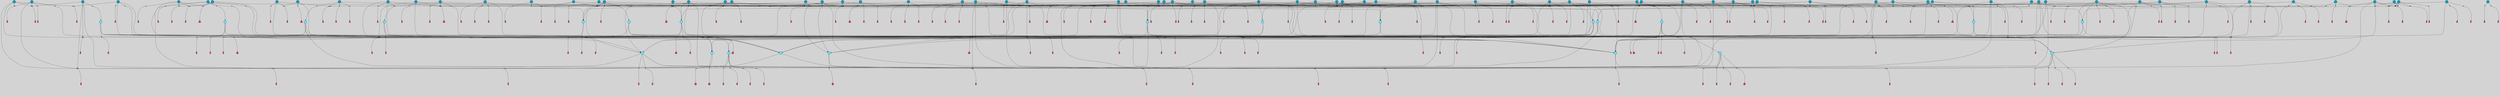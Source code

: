 // File exported with GEGELATI v1.3.1
// On the 2024-04-08 17:48:24
// With the File::TPGGraphDotExporter
digraph{
	graph[pad = "0.212, 0.055" bgcolor = lightgray]
	node[shape=circle style = filled label = ""]
		T3 [fillcolor="#66ddff"]
		T7 [fillcolor="#66ddff"]
		T9 [fillcolor="#66ddff"]
		T11 [fillcolor="#66ddff"]
		T24 [fillcolor="#66ddff"]
		T27 [fillcolor="#66ddff"]
		T90 [fillcolor="#66ddff"]
		T111 [fillcolor="#66ddff"]
		T129 [fillcolor="#66ddff"]
		T150 [fillcolor="#66ddff"]
		T159 [fillcolor="#66ddff"]
		T193 [fillcolor="#66ddff"]
		T194 [fillcolor="#66ddff"]
		T211 [fillcolor="#66ddff"]
		T212 [fillcolor="#66ddff"]
		T215 [fillcolor="#66ddff"]
		T246 [fillcolor="#66ddff"]
		T255 [fillcolor="#1199bb"]
		T280 [fillcolor="#1199bb"]
		T291 [fillcolor="#1199bb"]
		T294 [fillcolor="#1199bb"]
		T297 [fillcolor="#1199bb"]
		T316 [fillcolor="#1199bb"]
		T319 [fillcolor="#1199bb"]
		T320 [fillcolor="#1199bb"]
		T321 [fillcolor="#66ddff"]
		T322 [fillcolor="#1199bb"]
		T325 [fillcolor="#1199bb"]
		T333 [fillcolor="#1199bb"]
		T354 [fillcolor="#1199bb"]
		T382 [fillcolor="#1199bb"]
		T399 [fillcolor="#66ddff"]
		T410 [fillcolor="#1199bb"]
		T411 [fillcolor="#1199bb"]
		T412 [fillcolor="#1199bb"]
		T414 [fillcolor="#1199bb"]
		T418 [fillcolor="#1199bb"]
		T419 [fillcolor="#1199bb"]
		T420 [fillcolor="#1199bb"]
		T421 [fillcolor="#1199bb"]
		T422 [fillcolor="#1199bb"]
		T424 [fillcolor="#1199bb"]
		T425 [fillcolor="#1199bb"]
		T426 [fillcolor="#66ddff"]
		T391 [fillcolor="#1199bb"]
		T429 [fillcolor="#1199bb"]
		T431 [fillcolor="#1199bb"]
		T432 [fillcolor="#1199bb"]
		T433 [fillcolor="#1199bb"]
		T434 [fillcolor="#1199bb"]
		T435 [fillcolor="#66ddff"]
		T436 [fillcolor="#1199bb"]
		T437 [fillcolor="#1199bb"]
		T440 [fillcolor="#1199bb"]
		T116 [fillcolor="#1199bb"]
		T443 [fillcolor="#1199bb"]
		T444 [fillcolor="#1199bb"]
		T448 [fillcolor="#1199bb"]
		T451 [fillcolor="#1199bb"]
		T454 [fillcolor="#66ddff"]
		T455 [fillcolor="#1199bb"]
		T457 [fillcolor="#66ddff"]
		T459 [fillcolor="#1199bb"]
		T461 [fillcolor="#1199bb"]
		T463 [fillcolor="#1199bb"]
		T466 [fillcolor="#1199bb"]
		T467 [fillcolor="#1199bb"]
		T469 [fillcolor="#1199bb"]
		T471 [fillcolor="#1199bb"]
		T472 [fillcolor="#1199bb"]
		T474 [fillcolor="#1199bb"]
		T477 [fillcolor="#1199bb"]
		T479 [fillcolor="#1199bb"]
		T480 [fillcolor="#1199bb"]
		T482 [fillcolor="#1199bb"]
		T483 [fillcolor="#1199bb"]
		T486 [fillcolor="#1199bb"]
		T487 [fillcolor="#1199bb"]
		T488 [fillcolor="#1199bb"]
		T489 [fillcolor="#1199bb"]
		T490 [fillcolor="#1199bb"]
		T492 [fillcolor="#1199bb"]
		T493 [fillcolor="#1199bb"]
		T502 [fillcolor="#1199bb"]
		T504 [fillcolor="#1199bb"]
		T506 [fillcolor="#1199bb"]
		T507 [fillcolor="#1199bb"]
		T508 [fillcolor="#1199bb"]
		T510 [fillcolor="#1199bb"]
		T511 [fillcolor="#1199bb"]
		T512 [fillcolor="#1199bb"]
		T513 [fillcolor="#1199bb"]
		T515 [fillcolor="#1199bb"]
		T516 [fillcolor="#1199bb"]
		T517 [fillcolor="#1199bb"]
		T518 [fillcolor="#1199bb"]
		T520 [fillcolor="#1199bb"]
		T521 [fillcolor="#1199bb"]
		T522 [fillcolor="#1199bb"]
		T523 [fillcolor="#1199bb"]
		T524 [fillcolor="#1199bb"]
		T525 [fillcolor="#1199bb"]
		T526 [fillcolor="#1199bb"]
		P5507 [fillcolor="#cccccc" shape=point] //6|
		I5507 [shape=box style=invis label="6|1&2|6#1|7&#92;n10|7&2|0#1|5&#92;n9|4&0|1#2|2&#92;n8|6&0|0#1|0&#92;n"]
		P5507 -> I5507[style=invis]
		A4397 [fillcolor="#ff3366" shape=box margin=0.03 width=0 height=0 label="3"]
		T3 -> P5507 -> A4397
		P5508 [fillcolor="#cccccc" shape=point] //3|
		I5508 [shape=box style=invis label="7|6&2|4#0|2&#92;n10|3&2|7#1|4&#92;n11|6&0|4#0|1&#92;n7|1&0|0#2|6&#92;n7|6&0|3#2|6&#92;n4|0&2|6#0|1&#92;n4|4&2|5#0|2&#92;n4|6&0|4#2|7&#92;n10|0&2|3#1|5&#92;n2|6&0|5#0|2&#92;n1|0&2|3#0|7&#92;n1|6&2|0#0|5&#92;n6|2&0|1#0|7&#92;n9|2&0|3#2|7&#92;n5|3&0|6#0|6&#92;n1|7&2|5#2|3&#92;n8|1&2|7#0|6&#92;n1|0&2|5#2|1&#92;n7|1&2|2#2|5&#92;n7|4&2|6#0|3&#92;n"]
		P5508 -> I5508[style=invis]
		A4398 [fillcolor="#ff3366" shape=box margin=0.03 width=0 height=0 label="4"]
		T3 -> P5508 -> A4398
		P5509 [fillcolor="#cccccc" shape=point] //-3|
		I5509 [shape=box style=invis label="1|6&2|7#0|7&#92;n10|2&0|7#1|3&#92;n9|6&2|7#2|2&#92;n5|3&0|7#0|7&#92;n1|6&2|3#0|0&#92;n2|3&2|3#2|2&#92;n5|1&2|6#0|6&#92;n"]
		P5509 -> I5509[style=invis]
		A4399 [fillcolor="#ff3366" shape=box margin=0.03 width=0 height=0 label="7"]
		T7 -> P5509 -> A4399
		P5510 [fillcolor="#cccccc" shape=point] //5|
		I5510 [shape=box style=invis label="0|5&2|3#0|1&#92;n0|6&2|1#2|4&#92;n6|2&2|6#0|7&#92;n7|4&0|3#0|1&#92;n5|4&0|7#1|6&#92;n9|1&0|5#2|2&#92;n6|3&2|3#1|7&#92;n11|7&2|4#1|6&#92;n2|5&0|1#0|0&#92;n4|7&0|0#0|2&#92;n6|2&0|6#0|0&#92;n2|1&2|6#2|4&#92;n10|0&2|0#1|0&#92;n6|6&2|4#0|6&#92;n"]
		P5510 -> I5510[style=invis]
		A4400 [fillcolor="#ff3366" shape=box margin=0.03 width=0 height=0 label="8"]
		T7 -> P5510 -> A4400
		P5511 [fillcolor="#cccccc" shape=point] //-6|
		I5511 [shape=box style=invis label="11|1&0|7#2|0&#92;n10|4&0|1#1|0&#92;n4|3&2|4#2|1&#92;n0|5&2|0#0|0&#92;n6|1&0|0#0|3&#92;n8|2&2|0#0|4&#92;n11|4&2|0#1|6&#92;n7|0&2|6#2|3&#92;n5|3&2|6#2|0&#92;n2|0&2|0#0|4&#92;n"]
		P5511 -> I5511[style=invis]
		A4401 [fillcolor="#ff3366" shape=box margin=0.03 width=0 height=0 label="9"]
		T9 -> P5511 -> A4401
		P5512 [fillcolor="#cccccc" shape=point] //2|
		I5512 [shape=box style=invis label="6|3&2|7#1|4&#92;n8|6&0|0#2|5&#92;n2|1&0|2#0|3&#92;n8|7&0|6#0|4&#92;n2|1&2|0#0|1&#92;n0|0&2|2#2|3&#92;n6|6&0|7#2|1&#92;n6|1&0|7#2|6&#92;n5|4&2|7#0|4&#92;n0|3&0|4#2|0&#92;n11|0&2|0#2|5&#92;n4|5&2|5#2|4&#92;n5|7&0|6#0|4&#92;n9|7&2|5#0|3&#92;n5|4&2|1#0|3&#92;n5|3&0|1#1|7&#92;n0|4&0|3#2|5&#92;n"]
		P5512 -> I5512[style=invis]
		A4402 [fillcolor="#ff3366" shape=box margin=0.03 width=0 height=0 label="10"]
		T9 -> P5512 -> A4402
		P5513 [fillcolor="#cccccc" shape=point] //6|
		I5513 [shape=box style=invis label="3|0&2|7#2|2&#92;n3|2&0|4#2|5&#92;n5|1&0|2#1|0&#92;n8|7&0|1#2|0&#92;n8|5&0|3#0|6&#92;n0|2&0|2#2|3&#92;n1|5&2|5#0|5&#92;n5|6&0|6#0|7&#92;n6|7&0|0#2|6&#92;n1|2&2|3#0|0&#92;n7|7&2|3#0|4&#92;n0|7&2|7#0|6&#92;n1|0&2|2#2|7&#92;n4|4&0|1#0|0&#92;n"]
		P5513 -> I5513[style=invis]
		A4403 [fillcolor="#ff3366" shape=box margin=0.03 width=0 height=0 label="11"]
		T11 -> P5513 -> A4403
		P5514 [fillcolor="#cccccc" shape=point] //-4|
		I5514 [shape=box style=invis label="4|1&0|4#2|6&#92;n1|2&2|2#2|0&#92;n1|2&2|0#0|6&#92;n8|4&2|3#2|5&#92;n5|5&2|1#1|0&#92;n"]
		P5514 -> I5514[style=invis]
		A4404 [fillcolor="#ff3366" shape=box margin=0.03 width=0 height=0 label="12"]
		T11 -> P5514 -> A4404
		P5515 [fillcolor="#cccccc" shape=point] //1|
		I5515 [shape=box style=invis label="5|1&0|6#2|7&#92;n2|4&0|4#2|2&#92;n0|6&0|5#0|4&#92;n10|6&2|5#1|6&#92;n9|3&0|1#1|7&#92;n10|3&2|2#1|0&#92;n5|0&0|0#2|1&#92;n11|3&2|3#1|5&#92;n10|3&0|1#1|0&#92;n2|4&0|1#0|1&#92;n0|2&0|3#2|4&#92;n9|2&2|1#2|5&#92;n11|7&2|6#2|6&#92;n"]
		P5515 -> I5515[style=invis]
		T24 -> P5515 -> T7
		P5516 [fillcolor="#cccccc" shape=point] //5|
		I5516 [shape=box style=invis label="3|0&2|0#0|1&#92;n3|0&0|7#0|1&#92;n5|3&0|2#2|6&#92;n4|4&2|4#2|6&#92;n11|2&0|7#1|6&#92;n2|7&2|2#2|5&#92;n9|3&2|6#2|7&#92;n7|7&0|0#0|4&#92;n6|1&2|4#2|3&#92;n5|4&2|0#1|6&#92;n1|3&0|7#0|4&#92;n"]
		P5516 -> I5516[style=invis]
		A4405 [fillcolor="#ff3366" shape=box margin=0.03 width=0 height=0 label="7"]
		T24 -> P5516 -> A4405
		P5517 [fillcolor="#cccccc" shape=point] //-2|
		I5517 [shape=box style=invis label="4|1&0|4#0|3&#92;n4|2&0|5#2|0&#92;n5|5&2|6#0|5&#92;n1|4&0|1#0|2&#92;n6|3&2|7#1|5&#92;n0|4&2|0#0|3&#92;n8|5&2|5#1|2&#92;n10|7&2|7#1|1&#92;n3|4&0|0#2|1&#92;n3|6&2|5#2|5&#92;n8|3&0|1#0|7&#92;n10|0&2|7#1|3&#92;n4|1&2|4#0|1&#92;n9|3&2|0#0|4&#92;n3|6&2|0#0|4&#92;n1|2&0|6#2|1&#92;n4|0&2|1#2|2&#92;n"]
		P5517 -> I5517[style=invis]
		A4406 [fillcolor="#ff3366" shape=box margin=0.03 width=0 height=0 label="14"]
		T24 -> P5517 -> A4406
		P5518 [fillcolor="#cccccc" shape=point] //2|
		I5518 [shape=box style=invis label="9|1&2|3#0|1&#92;n5|2&2|0#2|4&#92;n3|6&2|5#2|7&#92;n7|0&2|5#0|4&#92;n1|2&0|3#0|5&#92;n7|3&2|7#0|0&#92;n"]
		P5518 -> I5518[style=invis]
		A4407 [fillcolor="#ff3366" shape=box margin=0.03 width=0 height=0 label="2"]
		T27 -> P5518 -> A4407
		P5519 [fillcolor="#cccccc" shape=point] //-6|
		I5519 [shape=box style=invis label="7|5&0|4#0|4&#92;n11|0&2|5#2|1&#92;n"]
		P5519 -> I5519[style=invis]
		A4408 [fillcolor="#ff3366" shape=box margin=0.03 width=0 height=0 label="3"]
		T27 -> P5519 -> A4408
		T27 -> P5508
		P5520 [fillcolor="#cccccc" shape=point] //0|
		I5520 [shape=box style=invis label="2|5&0|1#0|6&#92;n6|1&2|2#2|7&#92;n8|0&0|3#1|4&#92;n4|3&2|5#2|4&#92;n8|1&2|4#0|0&#92;n6|6&0|1#2|6&#92;n11|7&2|4#2|5&#92;n6|2&2|4#0|2&#92;n8|5&2|4#2|4&#92;n2|1&2|1#2|2&#92;n2|7&2|5#2|6&#92;n9|7&0|5#0|4&#92;n1|2&0|5#2|6&#92;n4|2&2|3#2|7&#92;n3|3&2|1#0|2&#92;n"]
		P5520 -> I5520[style=invis]
		A4409 [fillcolor="#ff3366" shape=box margin=0.03 width=0 height=0 label="5"]
		T27 -> P5520 -> A4409
		P5521 [fillcolor="#cccccc" shape=point] //0|
		I5521 [shape=box style=invis label="4|0&0|3#2|7&#92;n10|2&0|3#1|7&#92;n3|5&0|2#0|3&#92;n4|5&0|0#2|1&#92;n10|7&2|0#1|2&#92;n5|3&2|3#1|6&#92;n9|5&2|0#0|4&#92;n5|4&2|7#0|2&#92;n10|3&2|7#1|4&#92;n7|2&0|1#2|6&#92;n8|6&0|5#0|5&#92;n8|7&2|3#0|5&#92;n2|6&2|4#0|0&#92;n"]
		P5521 -> I5521[style=invis]
		A4410 [fillcolor="#ff3366" shape=box margin=0.03 width=0 height=0 label="5"]
		T27 -> P5521 -> A4410
		P5522 [fillcolor="#cccccc" shape=point] //-2|
		I5522 [shape=box style=invis label="8|4&2|1#2|5&#92;n4|1&0|7#2|1&#92;n5|7&2|3#2|2&#92;n10|4&2|5#1|7&#92;n10|0&2|6#1|3&#92;n4|5&2|7#0|6&#92;n9|5&2|4#0|4&#92;n2|4&0|5#0|7&#92;n11|1&2|4#2|6&#92;n5|6&0|7#1|2&#92;n2|7&2|7#2|6&#92;n5|2&0|5#1|5&#92;n3|0&0|6#0|2&#92;n4|0&0|4#2|4&#92;n4|4&2|6#0|7&#92;n10|6&2|0#1|4&#92;n9|7&0|3#1|4&#92;n1|4&2|6#0|3&#92;n11|5&2|6#0|3&#92;n0|3&0|5#0|1&#92;n"]
		P5522 -> I5522[style=invis]
		A4411 [fillcolor="#ff3366" shape=box margin=0.03 width=0 height=0 label="13"]
		T90 -> P5522 -> A4411
		P5523 [fillcolor="#cccccc" shape=point] //4|
		I5523 [shape=box style=invis label="7|1&2|6#1|3&#92;n10|1&0|3#1|6&#92;n8|5&2|3#2|1&#92;n11|5&0|0#2|6&#92;n4|1&0|6#0|0&#92;n11|1&0|2#0|3&#92;n2|0&2|1#0|7&#92;n"]
		P5523 -> I5523[style=invis]
		A4412 [fillcolor="#ff3366" shape=box margin=0.03 width=0 height=0 label="2"]
		T90 -> P5523 -> A4412
		P5524 [fillcolor="#cccccc" shape=point] //7|
		I5524 [shape=box style=invis label="10|3&0|1#1|4&#92;n4|6&0|0#0|2&#92;n4|5&0|6#0|0&#92;n4|3&0|6#2|1&#92;n7|0&0|3#1|2&#92;n4|7&0|6#0|5&#92;n7|6&0|7#0|6&#92;n6|6&0|0#0|3&#92;n11|1&0|4#2|5&#92;n10|2&0|3#1|2&#92;n"]
		P5524 -> I5524[style=invis]
		A4413 [fillcolor="#ff3366" shape=box margin=0.03 width=0 height=0 label="4"]
		T90 -> P5524 -> A4413
		P5525 [fillcolor="#cccccc" shape=point] //-3|
		I5525 [shape=box style=invis label="8|1&2|3#0|5&#92;n0|6&0|5#0|5&#92;n3|7&2|1#0|6&#92;n3|5&0|1#0|0&#92;n9|5&2|0#0|4&#92;n3|5&0|2#0|3&#92;n10|6&2|4#1|0&#92;n9|4&2|7#2|6&#92;n1|7&2|5#2|2&#92;n"]
		P5525 -> I5525[style=invis]
		A4414 [fillcolor="#ff3366" shape=box margin=0.03 width=0 height=0 label="5"]
		T90 -> P5525 -> A4414
		P5526 [fillcolor="#cccccc" shape=point] //-7|
		I5526 [shape=box style=invis label="3|0&2|0#0|1&#92;n1|1&0|2#0|4&#92;n11|2&0|7#1|6&#92;n9|7&0|0#0|4&#92;n3|0&0|7#0|1&#92;n9|3&2|6#2|7&#92;n5|3&0|2#2|6&#92;n6|1&2|4#2|3&#92;n5|4&2|0#1|6&#92;n1|3&0|7#0|7&#92;n"]
		P5526 -> I5526[style=invis]
		A4415 [fillcolor="#ff3366" shape=box margin=0.03 width=0 height=0 label="7"]
		T90 -> P5526 -> A4415
		P5527 [fillcolor="#cccccc" shape=point] //-5|
		I5527 [shape=box style=invis label="0|0&2|3#0|2&#92;n10|5&0|6#1|3&#92;n7|3&0|6#2|3&#92;n3|4&0|6#0|6&#92;n10|5&0|2#1|1&#92;n5|0&0|1#0|3&#92;n6|6&2|5#1|5&#92;n7|4&0|2#1|7&#92;n5|7&0|1#2|5&#92;n1|5&0|0#0|3&#92;n7|5&2|1#2|6&#92;n9|0&0|2#0|0&#92;n4|0&2|4#0|0&#92;n4|6&0|0#2|3&#92;n3|1&0|6#2|5&#92;n7|7&2|1#2|3&#92;n9|4&2|2#0|6&#92;n"]
		P5527 -> I5527[style=invis]
		T111 -> P5527 -> T9
		P5528 [fillcolor="#cccccc" shape=point] //7|
		I5528 [shape=box style=invis label="7|4&2|1#2|0&#92;n4|1&2|4#2|3&#92;n5|0&2|0#2|2&#92;n6|1&2|4#2|6&#92;n"]
		P5528 -> I5528[style=invis]
		A4416 [fillcolor="#ff3366" shape=box margin=0.03 width=0 height=0 label="9"]
		T111 -> P5528 -> A4416
		P5529 [fillcolor="#cccccc" shape=point] //2|
		I5529 [shape=box style=invis label="3|0&2|0#0|1&#92;n11|2&0|7#1|6&#92;n8|7&2|4#0|5&#92;n5|3&0|2#2|6&#92;n4|4&2|4#2|6&#92;n3|0&0|7#0|1&#92;n2|7&2|2#2|5&#92;n9|3&2|6#2|7&#92;n7|7&0|0#0|4&#92;n6|1&2|4#1|3&#92;n5|4&2|0#1|6&#92;n1|3&0|7#0|4&#92;n"]
		P5529 -> I5529[style=invis]
		A4417 [fillcolor="#ff3366" shape=box margin=0.03 width=0 height=0 label="7"]
		T111 -> P5529 -> A4417
		T111 -> P5511
		P5530 [fillcolor="#cccccc" shape=point] //8|
		I5530 [shape=box style=invis label="9|0&0|1#2|0&#92;n10|1&2|5#1|4&#92;n8|2&2|6#0|4&#92;n2|4&2|5#2|3&#92;n4|2&2|2#0|2&#92;n7|5&0|2#0|0&#92;n8|2&2|1#1|3&#92;n8|7&0|7#2|1&#92;n1|1&0|0#0|7&#92;n5|6&2|5#1|0&#92;n6|6&2|5#0|0&#92;n11|4&0|3#2|6&#92;n4|2&2|4#0|7&#92;n5|6&0|1#2|0&#92;n11|3&0|2#0|7&#92;n"]
		P5530 -> I5530[style=invis]
		A4418 [fillcolor="#ff3366" shape=box margin=0.03 width=0 height=0 label="6"]
		T129 -> P5530 -> A4418
		T129 -> P5516
		P5531 [fillcolor="#cccccc" shape=point] //10|
		I5531 [shape=box style=invis label="4|5&2|7#2|1&#92;n1|7&2|3#0|6&#92;n3|5&2|2#0|3&#92;n10|3&0|7#1|4&#92;n7|1&0|4#2|6&#92;n10|2&0|3#1|7&#92;n9|5&2|0#0|4&#92;n4|0&0|3#2|7&#92;n11|4&2|6#1|2&#92;n5|4&2|7#0|2&#92;n2|6&2|4#0|0&#92;n6|5&0|7#2|1&#92;n5|3&2|3#1|6&#92;n10|7&2|0#1|2&#92;n"]
		P5531 -> I5531[style=invis]
		A4419 [fillcolor="#ff3366" shape=box margin=0.03 width=0 height=0 label="5"]
		T129 -> P5531 -> A4419
		P5532 [fillcolor="#cccccc" shape=point] //5|
		I5532 [shape=box style=invis label="9|4&2|3#1|3&#92;n0|4&2|4#0|5&#92;n6|1&2|6#2|5&#92;n4|0&0|5#2|0&#92;n"]
		P5532 -> I5532[style=invis]
		A4420 [fillcolor="#ff3366" shape=box margin=0.03 width=0 height=0 label="7"]
		T129 -> P5532 -> A4420
		P5533 [fillcolor="#cccccc" shape=point] //6|
		I5533 [shape=box style=invis label="9|4&2|7#0|6&#92;n8|4&0|1#1|0&#92;n1|3&0|0#2|1&#92;n2|4&0|6#2|2&#92;n5|1&2|5#0|7&#92;n3|0&0|3#2|6&#92;n2|2&2|6#0|2&#92;n8|4&0|4#2|2&#92;n5|1&2|4#0|3&#92;n9|4&0|6#0|6&#92;n5|0&2|2#1|5&#92;n11|7&0|0#1|1&#92;n0|4&0|3#0|3&#92;n7|7&2|4#2|5&#92;n1|5&0|1#2|1&#92;n"]
		P5533 -> I5533[style=invis]
		A4421 [fillcolor="#ff3366" shape=box margin=0.03 width=0 height=0 label="1"]
		T129 -> P5533 -> A4421
		P5534 [fillcolor="#cccccc" shape=point] //-3|
		I5534 [shape=box style=invis label="2|6&0|0#0|7&#92;n9|6&2|0#0|6&#92;n3|0&0|5#0|1&#92;n5|5&0|4#0|3&#92;n6|1&2|4#2|3&#92;n2|7&2|2#2|5&#92;n5|3&0|2#2|6&#92;n7|7&0|0#0|4&#92;n5|4&2|0#1|6&#92;n9|3&2|6#2|7&#92;n1|3&0|7#0|4&#92;n"]
		P5534 -> I5534[style=invis]
		A4422 [fillcolor="#ff3366" shape=box margin=0.03 width=0 height=0 label="7"]
		T150 -> P5534 -> A4422
		P5535 [fillcolor="#cccccc" shape=point] //4|
		I5535 [shape=box style=invis label="6|0&0|7#1|0&#92;n8|6&2|6#2|7&#92;n"]
		P5535 -> I5535[style=invis]
		A4423 [fillcolor="#ff3366" shape=box margin=0.03 width=0 height=0 label="3"]
		T150 -> P5535 -> A4423
		P5536 [fillcolor="#cccccc" shape=point] //0|
		I5536 [shape=box style=invis label="2|5&0|1#0|6&#92;n6|1&2|2#2|7&#92;n8|0&0|3#1|4&#92;n11|7&2|4#2|5&#92;n8|1&2|4#0|0&#92;n6|6&0|1#2|6&#92;n7|0&2|4#1|0&#92;n4|1&2|5#2|4&#92;n6|2&2|4#0|2&#92;n8|5&2|4#2|4&#92;n2|1&2|1#2|2&#92;n2|7&2|5#2|6&#92;n9|7&0|5#0|4&#92;n1|2&0|5#2|6&#92;n4|2&2|3#2|7&#92;n3|3&2|1#0|2&#92;n"]
		P5536 -> I5536[style=invis]
		A4424 [fillcolor="#ff3366" shape=box margin=0.03 width=0 height=0 label="5"]
		T150 -> P5536 -> A4424
		P5537 [fillcolor="#cccccc" shape=point] //-8|
		I5537 [shape=box style=invis label="7|5&0|4#2|4&#92;n"]
		P5537 -> I5537[style=invis]
		A4425 [fillcolor="#ff3366" shape=box margin=0.03 width=0 height=0 label="3"]
		T150 -> P5537 -> A4425
		P5538 [fillcolor="#cccccc" shape=point] //7|
		I5538 [shape=box style=invis label="1|6&2|7#0|7&#92;n9|6&2|7#2|2&#92;n10|2&0|7#1|0&#92;n1|6&2|3#0|0&#92;n5|0&2|2#1|1&#92;n2|3&2|3#2|2&#92;n5|1&2|6#0|6&#92;n"]
		P5538 -> I5538[style=invis]
		T150 -> P5538 -> T90
		P5539 [fillcolor="#cccccc" shape=point] //7|
		I5539 [shape=box style=invis label="7|0&2|1#2|0&#92;n9|7&2|1#1|7&#92;n8|2&0|1#1|0&#92;n6|6&0|2#1|1&#92;n2|2&0|5#0|0&#92;n5|7&0|0#2|1&#92;n5|1&2|5#1|5&#92;n4|7&2|4#2|3&#92;n10|5&2|2#1|5&#92;n1|3&2|2#2|0&#92;n10|2&2|6#1|5&#92;n"]
		P5539 -> I5539[style=invis]
		A4426 [fillcolor="#ff3366" shape=box margin=0.03 width=0 height=0 label="1"]
		T159 -> P5539 -> A4426
		P5540 [fillcolor="#cccccc" shape=point] //7|
		I5540 [shape=box style=invis label="7|4&2|7#0|4&#92;n4|6&0|1#2|5&#92;n2|1&2|3#0|0&#92;n4|3&2|0#0|1&#92;n0|0&2|7#2|7&#92;n7|7&0|5#2|3&#92;n5|0&2|1#2|2&#92;n10|0&0|4#1|2&#92;n4|4&0|7#0|0&#92;n6|7&0|2#0|1&#92;n1|4&2|5#0|4&#92;n"]
		P5540 -> I5540[style=invis]
		A4427 [fillcolor="#ff3366" shape=box margin=0.03 width=0 height=0 label="0"]
		T159 -> P5540 -> A4427
		P5541 [fillcolor="#cccccc" shape=point] //5|
		I5541 [shape=box style=invis label="0|5&2|3#0|1&#92;n0|6&2|1#2|4&#92;n6|2&2|6#0|7&#92;n9|0&2|7#1|1&#92;n7|4&0|3#0|1&#92;n11|7&2|4#1|6&#92;n9|1&0|5#2|2&#92;n5|4&0|7#1|6&#92;n2|5&0|1#0|0&#92;n4|7&0|0#0|2&#92;n6|2&0|6#0|0&#92;n2|1&2|6#2|4&#92;n10|0&0|0#1|0&#92;n6|6&2|4#0|6&#92;n"]
		P5541 -> I5541[style=invis]
		T159 -> P5541 -> T129
		P5542 [fillcolor="#cccccc" shape=point] //-2|
		I5542 [shape=box style=invis label="1|0&0|3#0|3&#92;n2|7&0|4#0|4&#92;n11|6&2|1#1|4&#92;n6|1&2|5#0|0&#92;n2|0&2|0#0|6&#92;n1|3&2|1#0|4&#92;n"]
		P5542 -> I5542[style=invis]
		A4428 [fillcolor="#ff3366" shape=box margin=0.03 width=0 height=0 label="2"]
		T193 -> P5542 -> A4428
		P5543 [fillcolor="#cccccc" shape=point] //3|
		I5543 [shape=box style=invis label="5|4&2|7#0|4&#92;n0|4&0|3#2|5&#92;n8|6&0|0#2|5&#92;n2|1&0|2#0|3&#92;n9|7&0|6#0|4&#92;n0|0&2|2#2|3&#92;n6|6&0|7#2|1&#92;n6|1&0|7#2|6&#92;n0|3&0|4#2|0&#92;n11|0&2|0#2|5&#92;n4|5&2|5#2|4&#92;n5|3&0|1#1|7&#92;n9|7&2|2#0|3&#92;n5|4&2|1#0|3&#92;n5|0&0|6#0|4&#92;n0|0&0|1#2|0&#92;n"]
		P5543 -> I5543[style=invis]
		A4429 [fillcolor="#ff3366" shape=box margin=0.03 width=0 height=0 label="10"]
		T193 -> P5543 -> A4429
		P5544 [fillcolor="#cccccc" shape=point] //-1|
		I5544 [shape=box style=invis label="1|7&2|1#0|6&#92;n8|1&2|3#0|5&#92;n10|6&2|7#1|0&#92;n1|7&2|5#0|2&#92;n0|3&0|3#2|2&#92;n3|5&0|1#0|0&#92;n3|5&0|2#0|3&#92;n1|5&2|0#0|4&#92;n5|7&2|2#2|5&#92;n4|0&2|3#0|3&#92;n"]
		P5544 -> I5544[style=invis]
		T193 -> P5544 -> T3
		P5545 [fillcolor="#cccccc" shape=point] //10|
		I5545 [shape=box style=invis label="6|1&2|4#2|3&#92;n3|0&0|7#0|1&#92;n5|3&0|2#2|6&#92;n4|4&0|4#2|6&#92;n5|4&2|0#1|6&#92;n10|5&0|6#1|5&#92;n2|5&2|1#2|2&#92;n1|3&0|7#0|4&#92;n3|0&2|0#0|1&#92;n11|2&0|5#1|6&#92;n9|3&2|6#2|7&#92;n7|7&0|0#0|4&#92;n"]
		P5545 -> I5545[style=invis]
		A4430 [fillcolor="#ff3366" shape=box margin=0.03 width=0 height=0 label="7"]
		T193 -> P5545 -> A4430
		P5546 [fillcolor="#cccccc" shape=point] //5|
		I5546 [shape=box style=invis label="3|0&2|0#2|1&#92;n3|0&0|7#0|1&#92;n5|3&0|2#2|6&#92;n4|4&2|4#2|6&#92;n5|4&2|0#1|6&#92;n2|7&2|2#2|5&#92;n1|3&0|7#0|4&#92;n11|6&2|2#0|7&#92;n7|7&0|0#0|4&#92;n6|1&2|4#2|3&#92;n11|0&0|7#1|6&#92;n9|3&2|6#2|7&#92;n"]
		P5546 -> I5546[style=invis]
		A4431 [fillcolor="#ff3366" shape=box margin=0.03 width=0 height=0 label="7"]
		T194 -> P5546 -> A4431
		P5547 [fillcolor="#cccccc" shape=point] //4|
		I5547 [shape=box style=invis label="7|1&0|6#0|1&#92;n6|7&2|7#1|7&#92;n10|1&2|1#1|1&#92;n9|6&2|2#1|4&#92;n4|7&0|4#2|2&#92;n9|6&0|5#1|1&#92;n10|0&2|6#1|6&#92;n5|1&0|1#2|3&#92;n10|1&0|5#1|0&#92;n3|4&2|3#0|0&#92;n8|2&0|5#2|4&#92;n1|6&2|0#0|0&#92;n2|3&0|1#2|6&#92;n5|2&2|2#1|6&#92;n2|2&0|1#2|1&#92;n3|1&2|7#0|3&#92;n6|7&2|3#0|4&#92;n"]
		P5547 -> I5547[style=invis]
		A4432 [fillcolor="#ff3366" shape=box margin=0.03 width=0 height=0 label="10"]
		T194 -> P5547 -> A4432
		P5548 [fillcolor="#cccccc" shape=point] //-4|
		I5548 [shape=box style=invis label="0|4&0|0#2|7&#92;n8|5&2|4#2|4&#92;n4|3&2|5#2|4&#92;n11|7&2|2#2|5&#92;n6|5&2|2#2|7&#92;n3|2&0|7#0|7&#92;n3|3&2|1#0|3&#92;n2|6&0|3#2|5&#92;n0|1&2|6#2|2&#92;n8|2&0|0#1|6&#92;n0|7&0|5#0|4&#92;n9|5&0|3#2|7&#92;n2|7&2|5#2|6&#92;n9|0&2|0#0|1&#92;n1|2&2|4#0|2&#92;n"]
		P5548 -> I5548[style=invis]
		T194 -> P5548 -> T27
		T194 -> P5540
		P5549 [fillcolor="#cccccc" shape=point] //5|
		I5549 [shape=box style=invis label="3|0&2|0#0|1&#92;n3|0&0|7#0|1&#92;n5|3&0|2#2|6&#92;n4|4&2|4#2|6&#92;n11|2&0|7#1|6&#92;n2|7&2|2#2|5&#92;n9|3&2|6#2|7&#92;n7|7&0|0#0|4&#92;n6|1&2|4#2|3&#92;n5|4&2|0#1|6&#92;n1|3&0|7#0|4&#92;n"]
		P5549 -> I5549[style=invis]
		A4433 [fillcolor="#ff3366" shape=box margin=0.03 width=0 height=0 label="7"]
		T211 -> P5549 -> A4433
		P5550 [fillcolor="#cccccc" shape=point] //10|
		I5550 [shape=box style=invis label="4|5&2|7#2|1&#92;n1|7&2|3#0|6&#92;n3|5&2|2#0|3&#92;n10|3&0|7#1|4&#92;n7|1&0|4#2|6&#92;n10|2&0|3#1|7&#92;n9|5&2|0#0|4&#92;n4|0&0|3#2|7&#92;n11|4&2|6#1|2&#92;n5|4&2|7#0|2&#92;n2|6&2|4#0|0&#92;n6|5&0|7#2|1&#92;n5|3&2|3#1|6&#92;n10|7&2|0#1|2&#92;n"]
		P5550 -> I5550[style=invis]
		A4434 [fillcolor="#ff3366" shape=box margin=0.03 width=0 height=0 label="5"]
		T211 -> P5550 -> A4434
		P5551 [fillcolor="#cccccc" shape=point] //8|
		I5551 [shape=box style=invis label="9|0&0|1#2|0&#92;n10|1&2|5#1|4&#92;n8|2&2|6#0|4&#92;n2|4&2|5#2|3&#92;n4|2&2|2#0|2&#92;n7|5&0|2#0|0&#92;n8|2&2|1#1|3&#92;n8|7&0|7#2|1&#92;n1|1&0|0#0|7&#92;n5|6&2|5#1|0&#92;n6|6&2|5#0|0&#92;n11|4&0|3#2|6&#92;n4|2&2|4#0|7&#92;n5|6&0|1#2|0&#92;n11|3&0|2#0|7&#92;n"]
		P5551 -> I5551[style=invis]
		A4435 [fillcolor="#ff3366" shape=box margin=0.03 width=0 height=0 label="6"]
		T211 -> P5551 -> A4435
		P5552 [fillcolor="#cccccc" shape=point] //5|
		I5552 [shape=box style=invis label="0|5&2|3#0|1&#92;n0|6&2|1#2|4&#92;n6|2&2|6#0|7&#92;n9|0&2|7#1|1&#92;n7|4&0|3#0|1&#92;n11|7&2|4#1|6&#92;n9|1&0|5#2|2&#92;n5|4&0|7#1|6&#92;n2|5&0|1#0|0&#92;n4|7&0|0#0|2&#92;n6|2&0|6#0|0&#92;n2|1&2|6#2|4&#92;n10|0&0|0#1|0&#92;n6|6&2|4#0|6&#92;n"]
		P5552 -> I5552[style=invis]
		T212 -> P5552 -> T211
		P5553 [fillcolor="#cccccc" shape=point] //6|
		I5553 [shape=box style=invis label="9|4&2|7#0|6&#92;n8|4&0|1#1|0&#92;n1|3&0|0#2|1&#92;n2|4&0|6#2|2&#92;n5|1&2|5#0|7&#92;n3|0&0|3#2|6&#92;n2|2&2|6#0|2&#92;n8|4&0|4#2|2&#92;n5|1&2|4#0|3&#92;n9|4&0|6#0|6&#92;n5|0&2|2#1|5&#92;n11|7&0|0#1|1&#92;n0|4&0|3#0|3&#92;n7|7&2|4#2|5&#92;n1|5&0|1#2|1&#92;n"]
		P5553 -> I5553[style=invis]
		A4436 [fillcolor="#ff3366" shape=box margin=0.03 width=0 height=0 label="1"]
		T211 -> P5553 -> A4436
		P5554 [fillcolor="#cccccc" shape=point] //7|
		I5554 [shape=box style=invis label="7|4&2|7#0|4&#92;n4|6&0|1#2|5&#92;n2|1&2|3#0|0&#92;n4|3&2|0#0|1&#92;n0|0&2|7#2|7&#92;n7|7&0|5#2|3&#92;n5|0&2|1#2|2&#92;n10|0&0|4#1|2&#92;n4|4&0|7#0|0&#92;n6|7&0|2#0|1&#92;n1|4&2|5#0|4&#92;n"]
		P5554 -> I5554[style=invis]
		A4437 [fillcolor="#ff3366" shape=box margin=0.03 width=0 height=0 label="0"]
		T212 -> P5554 -> A4437
		P5555 [fillcolor="#cccccc" shape=point] //5|
		I5555 [shape=box style=invis label="9|4&2|3#1|3&#92;n0|4&2|4#0|5&#92;n6|1&2|6#2|5&#92;n4|0&0|5#2|0&#92;n"]
		P5555 -> I5555[style=invis]
		A4438 [fillcolor="#ff3366" shape=box margin=0.03 width=0 height=0 label="7"]
		T211 -> P5555 -> A4438
		P5556 [fillcolor="#cccccc" shape=point] //7|
		I5556 [shape=box style=invis label="7|0&2|1#2|0&#92;n9|7&2|1#1|7&#92;n8|2&0|1#1|0&#92;n6|6&0|2#1|1&#92;n2|2&0|5#0|0&#92;n5|7&0|0#2|1&#92;n5|1&2|5#1|5&#92;n4|7&2|4#2|3&#92;n10|5&2|2#1|5&#92;n1|3&2|2#2|0&#92;n10|2&2|6#1|5&#92;n"]
		P5556 -> I5556[style=invis]
		A4439 [fillcolor="#ff3366" shape=box margin=0.03 width=0 height=0 label="1"]
		T212 -> P5556 -> A4439
		P5557 [fillcolor="#cccccc" shape=point] //-1|
		I5557 [shape=box style=invis label="11|7&2|0#1|7&#92;n1|5&2|4#2|4&#92;n4|3&0|1#0|5&#92;n1|6&0|0#0|4&#92;n8|6&2|4#0|0&#92;n4|0&0|0#0|5&#92;n10|4&2|0#1|0&#92;n9|6&2|5#1|3&#92;n0|7&2|1#0|5&#92;n0|6&2|3#2|0&#92;n4|4&0|5#0|1&#92;n"]
		P5557 -> I5557[style=invis]
		A4440 [fillcolor="#ff3366" shape=box margin=0.03 width=0 height=0 label="12"]
		T215 -> P5557 -> A4440
		P5558 [fillcolor="#cccccc" shape=point] //1|
		I5558 [shape=box style=invis label="9|3&0|0#1|1&#92;n4|6&0|5#0|7&#92;n3|6&0|0#2|0&#92;n6|2&2|5#1|4&#92;n8|7&0|7#0|0&#92;n5|0&2|6#0|6&#92;n"]
		P5558 -> I5558[style=invis]
		A4441 [fillcolor="#ff3366" shape=box margin=0.03 width=0 height=0 label="5"]
		T215 -> P5558 -> A4441
		P5559 [fillcolor="#cccccc" shape=point] //5|
		I5559 [shape=box style=invis label="4|4&0|6#2|1&#92;n7|6&0|1#1|4&#92;n6|2&0|7#1|3&#92;n9|1&2|6#0|7&#92;n1|6&2|3#0|0&#92;n2|3&2|3#2|2&#92;n1|0&2|7#2|7&#92;n10|3&0|7#1|7&#92;n"]
		P5559 -> I5559[style=invis]
		A4442 [fillcolor="#ff3366" shape=box margin=0.03 width=0 height=0 label="7"]
		T215 -> P5559 -> A4442
		T246 -> P5540
		T246 -> P5541
		P5560 [fillcolor="#cccccc" shape=point] //5|
		I5560 [shape=box style=invis label="9|4&2|3#1|3&#92;n0|4&2|4#0|5&#92;n6|1&2|6#2|5&#92;n8|5&2|2#1|7&#92;n0|0&0|5#2|0&#92;n"]
		P5560 -> I5560[style=invis]
		A4443 [fillcolor="#ff3366" shape=box margin=0.03 width=0 height=0 label="7"]
		T246 -> P5560 -> A4443
		T255 -> P5544
		P5561 [fillcolor="#cccccc" shape=point] //-9|
		I5561 [shape=box style=invis label="7|1&0|0#2|6&#92;n1|6&0|4#2|7&#92;n7|6&2|4#0|2&#92;n10|7&2|1#1|3&#92;n7|6&0|3#2|6&#92;n4|0&2|2#2|1&#92;n1|0&0|5#2|3&#92;n6|1&2|6#1|1&#92;n7|4&2|6#1|0&#92;n9|5&0|1#0|2&#92;n9|2&0|3#0|7&#92;n6|0&2|7#0|6&#92;n10|5&2|3#1|5&#92;n10|0&2|7#1|4&#92;n1|0&2|3#0|7&#92;n5|2&0|6#0|6&#92;n2|6&0|1#0|2&#92;n7|4&2|5#0|3&#92;n3|6&2|4#0|5&#92;n1|6&2|0#0|5&#92;n"]
		P5561 -> I5561[style=invis]
		A4444 [fillcolor="#ff3366" shape=box margin=0.03 width=0 height=0 label="4"]
		T255 -> P5561 -> A4444
		P5562 [fillcolor="#cccccc" shape=point] //7|
		I5562 [shape=box style=invis label="9|6&2|6#1|3&#92;n9|7&2|0#1|7&#92;n3|0&2|0#0|0&#92;n1|6&0|0#0|4&#92;n7|4&0|3#0|1&#92;n"]
		P5562 -> I5562[style=invis]
		A4445 [fillcolor="#ff3366" shape=box margin=0.03 width=0 height=0 label="12"]
		T255 -> P5562 -> A4445
		P5563 [fillcolor="#cccccc" shape=point] //-9|
		I5563 [shape=box style=invis label="11|5&0|0#2|6&#92;n8|5&2|3#2|1&#92;n7|1&0|6#1|3&#92;n11|4&0|2#0|1&#92;n9|0&2|7#1|6&#92;n10|1&0|3#1|6&#92;n0|3&0|4#2|5&#92;n5|7&2|3#1|6&#92;n2|0&2|1#0|7&#92;n"]
		P5563 -> I5563[style=invis]
		A4446 [fillcolor="#ff3366" shape=box margin=0.03 width=0 height=0 label="2"]
		T255 -> P5563 -> A4446
		P5564 [fillcolor="#cccccc" shape=point] //-7|
		I5564 [shape=box style=invis label="9|1&2|7#2|1&#92;n7|0&2|0#2|7&#92;n2|3&2|3#2|2&#92;n8|5&2|1#0|3&#92;n5|5&0|7#0|1&#92;n1|6&2|7#0|7&#92;n10|2&0|7#1|3&#92;n6|4&2|2#2|4&#92;n0|6&2|5#0|2&#92;n"]
		P5564 -> I5564[style=invis]
		A4447 [fillcolor="#ff3366" shape=box margin=0.03 width=0 height=0 label="7"]
		T255 -> P5564 -> A4447
		T280 -> P5557
		P5565 [fillcolor="#cccccc" shape=point] //3|
		I5565 [shape=box style=invis label="0|4&2|7#0|0&#92;n2|5&2|1#0|5&#92;n10|3&2|2#1|6&#92;n4|3&2|2#0|5&#92;n5|3&0|0#0|6&#92;n9|4&2|2#0|2&#92;n9|1&0|1#0|4&#92;n8|3&2|6#0|3&#92;n1|2&2|6#0|1&#92;n10|0&2|1#1|5&#92;n"]
		P5565 -> I5565[style=invis]
		A4448 [fillcolor="#ff3366" shape=box margin=0.03 width=0 height=0 label="7"]
		T280 -> P5565 -> A4448
		P5566 [fillcolor="#cccccc" shape=point] //3|
		I5566 [shape=box style=invis label="10|4&0|5#1|2&#92;n10|7&2|3#1|4&#92;n1|5&2|4#0|2&#92;n2|0&2|6#0|3&#92;n2|0&2|4#2|0&#92;n2|5&2|1#0|0&#92;n1|1&2|3#2|1&#92;n11|7&0|5#2|7&#92;n5|0&2|6#0|3&#92;n"]
		P5566 -> I5566[style=invis]
		A4449 [fillcolor="#ff3366" shape=box margin=0.03 width=0 height=0 label="2"]
		T280 -> P5566 -> A4449
		P5567 [fillcolor="#cccccc" shape=point] //-9|
		I5567 [shape=box style=invis label="10|3&0|5#1|7&#92;n9|0&2|4#1|3&#92;n"]
		P5567 -> I5567[style=invis]
		A4450 [fillcolor="#ff3366" shape=box margin=0.03 width=0 height=0 label="3"]
		T280 -> P5567 -> A4450
		T291 -> P5510
		P5568 [fillcolor="#cccccc" shape=point] //-3|
		I5568 [shape=box style=invis label="6|0&2|1#2|4&#92;n0|7&0|5#2|7&#92;n1|7&2|3#0|2&#92;n"]
		P5568 -> I5568[style=invis]
		A4451 [fillcolor="#ff3366" shape=box margin=0.03 width=0 height=0 label="3"]
		T291 -> P5568 -> A4451
		T291 -> P5545
		P5569 [fillcolor="#cccccc" shape=point] //-3|
		I5569 [shape=box style=invis label="5|0&2|1#2|2&#92;n4|6&0|2#2|5&#92;n1|4&2|5#0|4&#92;n4|3&2|0#0|1&#92;n0|0&2|6#2|7&#92;n10|0&0|4#1|2&#92;n4|4&0|7#0|0&#92;n6|1&0|2#0|1&#92;n2|1&2|3#0|0&#92;n"]
		P5569 -> I5569[style=invis]
		A4452 [fillcolor="#ff3366" shape=box margin=0.03 width=0 height=0 label="0"]
		T291 -> P5569 -> A4452
		P5570 [fillcolor="#cccccc" shape=point] //-6|
		I5570 [shape=box style=invis label="11|2&2|4#1|0&#92;n8|1&0|3#0|5&#92;n3|1&0|0#0|1&#92;n7|1&0|1#0|5&#92;n3|5&0|7#0|0&#92;n9|4&2|7#2|6&#92;n10|6&0|4#1|0&#92;n11|5&0|0#1|5&#92;n4|4&0|0#2|1&#92;n0|0&2|3#2|4&#92;n"]
		P5570 -> I5570[style=invis]
		A4453 [fillcolor="#ff3366" shape=box margin=0.03 width=0 height=0 label="5"]
		T294 -> P5570 -> A4453
		P5571 [fillcolor="#cccccc" shape=point] //-6|
		I5571 [shape=box style=invis label="10|4&0|1#1|0&#92;n4|3&2|4#2|1&#92;n11|4&2|0#1|6&#92;n8|3&2|0#0|4&#92;n6|1&0|0#0|3&#92;n0|5&2|0#0|0&#92;n0|5&0|1#2|5&#92;n7|4&2|6#2|3&#92;n5|3&2|6#2|0&#92;n2|2&0|5#0|1&#92;n2|0&2|0#0|4&#92;n"]
		P5571 -> I5571[style=invis]
		A4454 [fillcolor="#ff3366" shape=box margin=0.03 width=0 height=0 label="9"]
		T294 -> P5571 -> A4454
		T294 -> P5533
		P5572 [fillcolor="#cccccc" shape=point] //-2|
		I5572 [shape=box style=invis label="11|0&0|4#1|7&#92;n0|0&0|6#2|6&#92;n2|3&0|4#2|5&#92;n6|2&2|4#2|6&#92;n"]
		P5572 -> I5572[style=invis]
		T294 -> P5572 -> T27
		P5573 [fillcolor="#cccccc" shape=point] //4|
		I5573 [shape=box style=invis label="7|1&0|6#0|1&#92;n5|2&2|5#1|6&#92;n10|1&2|1#1|1&#92;n9|6&2|2#1|4&#92;n4|7&0|4#2|2&#92;n9|6&0|4#1|1&#92;n10|0&2|6#1|6&#92;n5|1&0|1#2|3&#92;n1|6&2|0#0|1&#92;n8|2&0|5#2|4&#92;n3|4&2|3#0|0&#92;n10|1&0|5#1|0&#92;n2|2&0|1#2|1&#92;n3|1&2|7#0|3&#92;n"]
		P5573 -> I5573[style=invis]
		A4455 [fillcolor="#ff3366" shape=box margin=0.03 width=0 height=0 label="10"]
		T294 -> P5573 -> A4455
		P5574 [fillcolor="#cccccc" shape=point] //-10|
		I5574 [shape=box style=invis label="3|2&2|1#2|2&#92;n9|5&2|5#0|4&#92;n7|4&0|6#2|2&#92;n7|7&2|5#1|1&#92;n2|4&0|1#0|1&#92;n1|2&0|6#2|2&#92;n1|0&2|1#0|2&#92;n7|1&2|4#1|1&#92;n2|5&0|5#0|0&#92;n8|3&2|4#1|3&#92;n1|4&0|3#0|2&#92;n11|2&2|5#2|1&#92;n"]
		P5574 -> I5574[style=invis]
		A4456 [fillcolor="#ff3366" shape=box margin=0.03 width=0 height=0 label="1"]
		T297 -> P5574 -> A4456
		P5575 [fillcolor="#cccccc" shape=point] //10|
		I5575 [shape=box style=invis label="1|5&0|6#2|0&#92;n6|1&0|7#1|1&#92;n4|7&2|7#0|5&#92;n7|1&2|7#2|3&#92;n4|0&2|0#0|4&#92;n5|3&2|7#2|7&#92;n9|3&2|6#2|0&#92;n4|1&2|7#0|4&#92;n"]
		P5575 -> I5575[style=invis]
		A4457 [fillcolor="#ff3366" shape=box margin=0.03 width=0 height=0 label="9"]
		T297 -> P5575 -> A4457
		P5576 [fillcolor="#cccccc" shape=point] //4|
		I5576 [shape=box style=invis label="10|1&0|0#1|0&#92;n7|4&0|2#1|7&#92;n10|7&2|3#1|4&#92;n2|5&2|4#2|5&#92;n8|0&0|5#2|0&#92;n5|1&2|6#2|7&#92;n5|5&2|7#2|2&#92;n0|7&0|4#0|5&#92;n"]
		P5576 -> I5576[style=invis]
		A4458 [fillcolor="#ff3366" shape=box margin=0.03 width=0 height=0 label="7"]
		T297 -> P5576 -> A4458
		T297 -> P5544
		P5577 [fillcolor="#cccccc" shape=point] //1|
		I5577 [shape=box style=invis label="0|6&2|3#2|0&#92;n1|2&2|5#2|5&#92;n9|2&2|0#1|7&#92;n2|1&2|6#0|0&#92;n2|6&2|4#0|0&#92;n4|0&0|0#0|5&#92;n0|7&2|1#0|5&#92;n1|1&0|0#0|4&#92;n4|3&0|1#0|3&#92;n7|6&0|6#0|1&#92;n6|0&2|2#1|7&#92;n11|7&0|7#2|6&#92;n3|6&0|2#2|4&#92;n4|4&0|5#0|1&#92;n"]
		P5577 -> I5577[style=invis]
		A4459 [fillcolor="#ff3366" shape=box margin=0.03 width=0 height=0 label="12"]
		T316 -> P5577 -> A4459
		P5578 [fillcolor="#cccccc" shape=point] //1|
		I5578 [shape=box style=invis label="2|2&2|3#0|2&#92;n2|2&0|5#2|5&#92;n8|4&0|1#1|0&#92;n9|7&0|6#0|3&#92;n5|1&2|2#0|7&#92;n10|7&0|7#1|3&#92;n7|7&2|4#2|5&#92;n5|5&0|2#2|1&#92;n2|6&2|2#0|0&#92;n9|3&2|2#2|0&#92;n0|6&0|6#2|2&#92;n7|7&0|1#2|3&#92;n3|6&0|1#0|5&#92;n1|5&0|1#2|7&#92;n"]
		P5578 -> I5578[style=invis]
		A4460 [fillcolor="#ff3366" shape=box margin=0.03 width=0 height=0 label="1"]
		T316 -> P5578 -> A4460
		P5579 [fillcolor="#cccccc" shape=point] //-9|
		I5579 [shape=box style=invis label="4|7&2|6#0|5&#92;n11|3&0|2#2|6&#92;n10|2&2|4#1|6&#92;n3|0&2|6#2|7&#92;n4|3&0|5#0|7&#92;n2|3&0|7#0|7&#92;n10|6&0|7#1|5&#92;n10|1&2|2#1|1&#92;n1|7&0|3#2|6&#92;n"]
		P5579 -> I5579[style=invis]
		A4461 [fillcolor="#ff3366" shape=box margin=0.03 width=0 height=0 label="4"]
		T316 -> P5579 -> A4461
		P5580 [fillcolor="#cccccc" shape=point] //4|
		I5580 [shape=box style=invis label="2|3&2|2#2|5&#92;n1|3&2|0#0|6&#92;n7|7&0|0#0|6&#92;n4|4&2|4#2|6&#92;n7|2&0|4#1|3&#92;n8|0&0|2#2|6&#92;n9|3&2|6#2|7&#92;n6|4&2|3#1|6&#92;n6|4&2|4#2|3&#92;n3|3&2|0#0|1&#92;n"]
		P5580 -> I5580[style=invis]
		A4462 [fillcolor="#ff3366" shape=box margin=0.03 width=0 height=0 label="7"]
		T316 -> P5580 -> A4462
		P5581 [fillcolor="#cccccc" shape=point] //-3|
		I5581 [shape=box style=invis label="5|1&0|6#0|6&#92;n6|3&2|6#0|2&#92;n8|6&2|3#0|5&#92;n1|6&2|3#0|0&#92;n5|3&0|7#1|7&#92;n1|1&2|4#2|2&#92;n5|1&0|7#1|6&#92;n2|0&0|4#2|2&#92;n8|0&0|3#0|7&#92;n6|6&0|7#1|2&#92;n2|6&0|7#2|7&#92;n6|6&0|2#2|3&#92;n5|7&0|6#1|4&#92;n"]
		P5581 -> I5581[style=invis]
		A4463 [fillcolor="#ff3366" shape=box margin=0.03 width=0 height=0 label="7"]
		T316 -> P5581 -> A4463
		T319 -> P5544
		P5582 [fillcolor="#cccccc" shape=point] //10|
		I5582 [shape=box style=invis label="10|2&0|7#1|3&#92;n1|0&2|1#0|1&#92;n5|1&2|7#0|7&#92;n2|3&2|3#2|2&#92;n0|0&2|7#2|2&#92;n"]
		P5582 -> I5582[style=invis]
		A4464 [fillcolor="#ff3366" shape=box margin=0.03 width=0 height=0 label="7"]
		T319 -> P5582 -> A4464
		P5583 [fillcolor="#cccccc" shape=point] //-2|
		I5583 [shape=box style=invis label="11|7&2|0#1|7&#92;n4|3&0|1#2|5&#92;n0|4&2|4#2|7&#92;n1|6&0|0#0|4&#92;n4|0&0|0#0|5&#92;n0|6&2|3#2|0&#92;n9|6&2|5#1|3&#92;n0|7&2|1#2|5&#92;n4|4&0|5#0|1&#92;n10|4&0|0#1|0&#92;n"]
		P5583 -> I5583[style=invis]
		A4465 [fillcolor="#ff3366" shape=box margin=0.03 width=0 height=0 label="12"]
		T319 -> P5583 -> A4465
		P5584 [fillcolor="#cccccc" shape=point] //-10|
		I5584 [shape=box style=invis label="7|1&0|1#2|1&#92;n0|0&2|1#0|6&#92;n7|2&2|0#0|5&#92;n3|0&2|6#0|0&#92;n11|5&0|1#0|6&#92;n0|3&2|6#0|2&#92;n4|0&2|6#2|4&#92;n2|0&0|2#2|2&#92;n7|3&2|4#1|7&#92;n2|3&0|4#2|4&#92;n3|3&0|1#0|0&#92;n5|7&0|7#1|0&#92;n"]
		P5584 -> I5584[style=invis]
		A4466 [fillcolor="#ff3366" shape=box margin=0.03 width=0 height=0 label="2"]
		T319 -> P5584 -> A4466
		P5585 [fillcolor="#cccccc" shape=point] //8|
		I5585 [shape=box style=invis label="5|3&2|1#0|1&#92;n10|6&2|6#1|6&#92;n7|3&2|7#0|0&#92;n7|5&0|0#2|7&#92;n11|5&0|2#0|2&#92;n0|0&2|2#0|5&#92;n7|3&2|0#2|4&#92;n"]
		P5585 -> I5585[style=invis]
		A4467 [fillcolor="#ff3366" shape=box margin=0.03 width=0 height=0 label="2"]
		T319 -> P5585 -> A4467
		P5586 [fillcolor="#cccccc" shape=point] //1|
		I5586 [shape=box style=invis label="6|1&2|4#0|0&#92;n8|2&0|5#0|0&#92;n6|4&2|2#1|2&#92;n6|2&2|1#0|5&#92;n11|5&0|1#0|5&#92;n9|0&2|4#0|7&#92;n3|6&0|1#2|2&#92;n"]
		P5586 -> I5586[style=invis]
		A4468 [fillcolor="#ff3366" shape=box margin=0.03 width=0 height=0 label="7"]
		T320 -> P5586 -> A4468
		T320 -> P5511
		T320 -> P5579
		T320 -> P5579
		T320 -> P5510
		P5587 [fillcolor="#cccccc" shape=point] //-7|
		I5587 [shape=box style=invis label="9|1&2|7#2|1&#92;n7|0&2|0#2|7&#92;n2|3&2|3#2|2&#92;n8|5&2|1#0|3&#92;n5|5&0|7#0|1&#92;n1|6&2|7#0|7&#92;n10|2&0|7#1|3&#92;n6|4&2|2#2|4&#92;n0|6&2|5#0|2&#92;n"]
		P5587 -> I5587[style=invis]
		A4469 [fillcolor="#ff3366" shape=box margin=0.03 width=0 height=0 label="7"]
		T322 -> P5587 -> A4469
		P5588 [fillcolor="#cccccc" shape=point] //-9|
		I5588 [shape=box style=invis label="11|5&0|0#2|6&#92;n8|5&2|3#2|1&#92;n7|1&0|6#1|3&#92;n11|4&0|2#0|1&#92;n9|0&2|7#1|6&#92;n10|1&0|3#1|6&#92;n0|3&0|4#2|5&#92;n5|7&2|3#1|6&#92;n2|0&2|1#0|7&#92;n"]
		P5588 -> I5588[style=invis]
		A4470 [fillcolor="#ff3366" shape=box margin=0.03 width=0 height=0 label="2"]
		T322 -> P5588 -> A4470
		P5589 [fillcolor="#cccccc" shape=point] //-9|
		I5589 [shape=box style=invis label="7|1&0|0#2|6&#92;n1|6&0|4#2|7&#92;n7|6&2|4#0|2&#92;n10|7&2|1#1|3&#92;n7|6&0|3#2|6&#92;n4|0&2|2#2|1&#92;n1|0&0|5#2|3&#92;n6|1&2|6#1|1&#92;n7|4&2|6#1|0&#92;n9|5&0|1#0|2&#92;n9|2&0|3#0|7&#92;n6|0&2|7#0|6&#92;n10|5&2|3#1|5&#92;n10|0&2|7#1|4&#92;n1|0&2|3#0|7&#92;n5|2&0|6#0|6&#92;n2|6&0|1#0|2&#92;n7|4&2|5#0|3&#92;n3|6&2|4#0|5&#92;n1|6&2|0#0|5&#92;n"]
		P5589 -> I5589[style=invis]
		A4471 [fillcolor="#ff3366" shape=box margin=0.03 width=0 height=0 label="4"]
		T322 -> P5589 -> A4471
		P5590 [fillcolor="#cccccc" shape=point] //3|
		I5590 [shape=box style=invis label="7|6&2|4#0|2&#92;n10|3&2|7#1|4&#92;n11|6&0|4#0|1&#92;n7|1&0|0#2|6&#92;n7|6&0|3#2|6&#92;n4|0&2|6#0|1&#92;n4|4&2|5#0|2&#92;n4|6&0|4#2|7&#92;n10|0&2|3#1|5&#92;n2|6&0|5#0|2&#92;n1|0&2|3#0|7&#92;n1|6&2|0#0|5&#92;n6|2&0|1#0|7&#92;n9|2&0|3#2|7&#92;n5|3&0|6#0|6&#92;n1|7&2|5#2|3&#92;n8|1&2|7#0|6&#92;n1|0&2|5#2|1&#92;n7|1&2|2#2|5&#92;n7|4&2|6#0|3&#92;n"]
		P5590 -> I5590[style=invis]
		A4472 [fillcolor="#ff3366" shape=box margin=0.03 width=0 height=0 label="4"]
		T321 -> P5590 -> A4472
		P5591 [fillcolor="#cccccc" shape=point] //6|
		I5591 [shape=box style=invis label="6|1&2|6#1|7&#92;n10|7&2|0#1|5&#92;n9|4&0|1#2|2&#92;n8|6&0|0#1|0&#92;n"]
		P5591 -> I5591[style=invis]
		A4473 [fillcolor="#ff3366" shape=box margin=0.03 width=0 height=0 label="3"]
		T321 -> P5591 -> A4473
		P5592 [fillcolor="#cccccc" shape=point] //7|
		I5592 [shape=box style=invis label="9|6&2|6#1|3&#92;n9|7&2|0#1|7&#92;n3|0&2|0#0|0&#92;n1|6&0|0#0|4&#92;n7|4&0|3#0|1&#92;n"]
		P5592 -> I5592[style=invis]
		A4474 [fillcolor="#ff3366" shape=box margin=0.03 width=0 height=0 label="12"]
		T322 -> P5592 -> A4474
		P5593 [fillcolor="#cccccc" shape=point] //-1|
		I5593 [shape=box style=invis label="1|7&2|1#0|6&#92;n8|1&2|3#0|5&#92;n10|6&2|7#1|0&#92;n1|7&2|5#0|2&#92;n0|3&0|3#2|2&#92;n3|5&0|1#0|0&#92;n3|5&0|2#0|3&#92;n1|5&2|0#0|4&#92;n5|7&2|2#2|5&#92;n4|0&2|3#0|3&#92;n"]
		P5593 -> I5593[style=invis]
		T322 -> P5593 -> T321
		T325 -> P5546
		T325 -> P5547
		T325 -> P5548
		T325 -> P5579
		P5594 [fillcolor="#cccccc" shape=point] //-6|
		I5594 [shape=box style=invis label="11|7&0|6#2|6&#92;n2|4&0|4#2|2&#92;n9|4&2|1#2|5&#92;n6|0&2|2#1|1&#92;n7|3&0|0#0|4&#92;n9|3&0|1#1|7&#92;n10|6&2|5#1|6&#92;n7|1&0|0#0|6&#92;n10|3&2|2#1|0&#92;n5|0&0|0#2|1&#92;n0|7&0|5#2|2&#92;n11|3&2|3#1|5&#92;n10|3&0|1#1|0&#92;n0|0&0|3#2|4&#92;n0|6&0|5#0|4&#92;n5|1&0|6#2|7&#92;n"]
		P5594 -> I5594[style=invis]
		T325 -> P5594 -> T7
		T333 -> P5577
		T333 -> P5579
		P5595 [fillcolor="#cccccc" shape=point] //5|
		I5595 [shape=box style=invis label="7|6&0|1#0|5&#92;n11|3&0|7#1|1&#92;n6|0&0|3#0|6&#92;n3|5&0|2#0|3&#92;n0|7&2|7#2|0&#92;n3|1&2|0#2|2&#92;n"]
		P5595 -> I5595[style=invis]
		T333 -> P5595 -> T3
		P5596 [fillcolor="#cccccc" shape=point] //-3|
		I5596 [shape=box style=invis label="3|7&0|0#0|2&#92;n11|5&0|1#1|1&#92;n4|1&0|6#2|6&#92;n4|0&0|1#0|5&#92;n"]
		P5596 -> I5596[style=invis]
		T333 -> P5596 -> T24
		T354 -> P5586
		T354 -> P5579
		P5597 [fillcolor="#cccccc" shape=point] //-9|
		I5597 [shape=box style=invis label="10|1&2|2#1|1&#92;n4|7&2|6#0|5&#92;n10|2&2|4#1|6&#92;n3|0&2|6#2|7&#92;n10|6&0|7#1|5&#92;n2|3&0|7#0|4&#92;n3|4&2|3#0|2&#92;n11|2&0|2#2|6&#92;n11|0&2|4#1|6&#92;n1|7&0|3#2|6&#92;n"]
		P5597 -> I5597[style=invis]
		A4475 [fillcolor="#ff3366" shape=box margin=0.03 width=0 height=0 label="4"]
		T354 -> P5597 -> A4475
		T354 -> P5510
		P5598 [fillcolor="#cccccc" shape=point] //-5|
		I5598 [shape=box style=invis label="10|6&2|5#1|6&#92;n9|3&0|1#1|7&#92;n2|4&0|1#0|1&#92;n11|3&0|7#1|6&#92;n5|1&0|6#2|7&#92;n8|0&0|0#0|1&#92;n0|6&0|7#0|4&#92;n6|7&2|6#2|6&#92;n11|0&2|3#0|5&#92;n"]
		P5598 -> I5598[style=invis]
		T354 -> P5598 -> T7
		P5599 [fillcolor="#cccccc" shape=point] //-8|
		I5599 [shape=box style=invis label="1|5&0|3#0|2&#92;n7|1&0|4#2|0&#92;n10|0&2|1#1|0&#92;n0|7&0|5#2|7&#92;n"]
		P5599 -> I5599[style=invis]
		A4476 [fillcolor="#ff3366" shape=box margin=0.03 width=0 height=0 label="3"]
		T382 -> P5599 -> A4476
		T382 -> P5545
		T382 -> P5548
		T382 -> P5544
		T382 -> P5510
		P5600 [fillcolor="#cccccc" shape=point] //8|
		I5600 [shape=box style=invis label="2|7&0|2#2|6&#92;n2|0&2|0#0|5&#92;n2|7&0|4#0|4&#92;n0|0&2|6#0|0&#92;n"]
		P5600 -> I5600[style=invis]
		A4477 [fillcolor="#ff3366" shape=box margin=0.03 width=0 height=0 label="2"]
		T399 -> P5600 -> A4477
		T399 -> P5544
		P5601 [fillcolor="#cccccc" shape=point] //-4|
		I5601 [shape=box style=invis label="0|6&2|7#2|4&#92;n4|4&0|4#2|6&#92;n3|0&0|7#0|1&#92;n5|3&0|2#2|6&#92;n1|3&0|7#0|1&#92;n5|4&2|0#1|6&#92;n10|5&0|6#1|5&#92;n2|5&2|1#2|2&#92;n6|1&2|4#2|3&#92;n3|0&2|2#0|1&#92;n11|2&0|5#1|6&#92;n9|3&2|6#2|7&#92;n7|7&0|0#0|4&#92;n8|1&0|1#1|5&#92;n"]
		P5601 -> I5601[style=invis]
		A4478 [fillcolor="#ff3366" shape=box margin=0.03 width=0 height=0 label="7"]
		T399 -> P5601 -> A4478
		P5602 [fillcolor="#cccccc" shape=point] //6|
		I5602 [shape=box style=invis label="3|1&0|2#0|4&#92;n6|0&2|2#1|6&#92;n8|6&2|6#1|0&#92;n6|5&2|4#2|5&#92;n"]
		P5602 -> I5602[style=invis]
		A4479 [fillcolor="#ff3366" shape=box margin=0.03 width=0 height=0 label="2"]
		T399 -> P5602 -> A4479
		P5603 [fillcolor="#cccccc" shape=point] //6|
		I5603 [shape=box style=invis label="7|0&2|5#1|2&#92;n10|6&2|1#1|3&#92;n7|5&0|2#0|7&#92;n10|7&0|1#1|5&#92;n4|6&2|5#0|5&#92;n4|4&0|7#2|7&#92;n"]
		P5603 -> I5603[style=invis]
		A4480 [fillcolor="#ff3366" shape=box margin=0.03 width=0 height=0 label="7"]
		T399 -> P5603 -> A4480
		T410 -> P5586
		P5604 [fillcolor="#cccccc" shape=point] //3|
		I5604 [shape=box style=invis label="10|1&2|2#1|1&#92;n4|7&2|6#0|5&#92;n10|2&2|4#1|6&#92;n1|4&2|1#2|2&#92;n10|1&0|7#1|5&#92;n2|3&0|7#0|4&#92;n3|4&2|3#0|2&#92;n11|2&0|2#2|6&#92;n11|0&2|4#1|6&#92;n3|0&2|6#2|7&#92;n1|7&0|3#2|6&#92;n"]
		P5604 -> I5604[style=invis]
		T410 -> P5604 -> T193
		T410 -> P5510
		P5605 [fillcolor="#cccccc" shape=point] //1|
		I5605 [shape=box style=invis label="10|6&2|5#1|6&#92;n1|0&0|4#2|7&#92;n7|0&0|1#0|1&#92;n8|1&2|6#1|5&#92;n5|1&0|6#2|7&#92;n9|3&2|0#1|7&#92;n9|1&0|7#1|7&#92;n"]
		P5605 -> I5605[style=invis]
		T410 -> P5605 -> T7
		P5606 [fillcolor="#cccccc" shape=point] //5|
		I5606 [shape=box style=invis label="11|3&0|0#1|7&#92;n9|6&2|2#1|3&#92;n0|0&0|4#0|3&#92;n8|1&2|4#1|0&#92;n4|4&0|2#0|0&#92;n"]
		P5606 -> I5606[style=invis]
		A4481 [fillcolor="#ff3366" shape=box margin=0.03 width=0 height=0 label="12"]
		T410 -> P5606 -> A4481
		P5607 [fillcolor="#cccccc" shape=point] //-4|
		I5607 [shape=box style=invis label="9|7&0|0#2|0&#92;n6|6&0|5#2|0&#92;n7|3&0|0#0|4&#92;n6|1&0|2#0|3&#92;n5|5&2|5#0|2&#92;n9|1&0|1#1|1&#92;n11|5&2|7#1|5&#92;n1|6&2|6#2|2&#92;n6|0&0|6#2|5&#92;n0|3&2|4#2|5&#92;n3|5&0|3#0|3&#92;n9|5&2|1#2|2&#92;n"]
		P5607 -> I5607[style=invis]
		T411 -> P5607 -> T9
		P5608 [fillcolor="#cccccc" shape=point] //-10|
		I5608 [shape=box style=invis label="0|3&0|7#0|5&#92;n1|7&0|4#2|6&#92;n7|7&0|0#1|4&#92;n1|0&0|7#0|4&#92;n3|0&0|0#2|1&#92;n4|4&2|4#2|6&#92;n2|7&2|2#2|5&#92;n9|2&2|3#0|1&#92;n5|4&2|0#1|7&#92;n3|1&2|4#2|3&#92;n"]
		P5608 -> I5608[style=invis]
		A4482 [fillcolor="#ff3366" shape=box margin=0.03 width=0 height=0 label="7"]
		T411 -> P5608 -> A4482
		T411 -> P5510
		P5609 [fillcolor="#cccccc" shape=point] //-1|
		I5609 [shape=box style=invis label="7|4&2|7#0|4&#92;n1|4&2|5#0|4&#92;n2|1&2|3#0|0&#92;n4|3&2|0#0|1&#92;n0|0&2|7#2|3&#92;n5|0&2|1#2|2&#92;n10|0&0|4#1|2&#92;n4|4&0|7#0|0&#92;n6|7&0|2#0|1&#92;n11|2&0|1#2|0&#92;n4|6&0|1#2|5&#92;n"]
		P5609 -> I5609[style=invis]
		A4483 [fillcolor="#ff3366" shape=box margin=0.03 width=0 height=0 label="0"]
		T412 -> P5609 -> A4483
		P5610 [fillcolor="#cccccc" shape=point] //6|
		I5610 [shape=box style=invis label="10|4&2|6#1|2&#92;n8|4&0|1#1|0&#92;n0|4&2|6#0|0&#92;n8|4&2|5#2|1&#92;n7|5&2|5#1|0&#92;n3|6&0|6#2|2&#92;n1|7&0|7#0|5&#92;n2|0&0|7#2|4&#92;n2|6&2|2#0|0&#92;n0|7&2|7#0|7&#92;n11|6&0|4#2|2&#92;n5|5&0|0#0|1&#92;n10|1&0|0#1|0&#92;n7|3&0|1#2|5&#92;n9|2&2|7#1|5&#92;n9|4&2|6#2|7&#92;n1|6&2|4#2|2&#92;n3|3&2|2#0|7&#92;n1|6&2|0#0|0&#92;n6|4&2|6#1|0&#92;n"]
		P5610 -> I5610[style=invis]
		A4484 [fillcolor="#ff3366" shape=box margin=0.03 width=0 height=0 label="1"]
		T412 -> P5610 -> A4484
		P5611 [fillcolor="#cccccc" shape=point] //2|
		I5611 [shape=box style=invis label="4|5&2|7#2|1&#92;n1|7&2|3#0|6&#92;n3|5&2|2#0|3&#92;n4|0&0|3#2|7&#92;n7|1&0|4#2|6&#92;n10|3&2|7#1|4&#92;n9|5&2|0#0|4&#92;n10|2&0|3#1|7&#92;n11|4&2|6#1|2&#92;n10|3&2|1#1|6&#92;n5|4&2|7#0|2&#92;n2|6&2|4#0|0&#92;n6|5&0|7#2|1&#92;n5|3&2|3#1|6&#92;n10|4&2|0#1|2&#92;n"]
		P5611 -> I5611[style=invis]
		A4485 [fillcolor="#ff3366" shape=box margin=0.03 width=0 height=0 label="5"]
		T412 -> P5611 -> A4485
		P5612 [fillcolor="#cccccc" shape=point] //9|
		I5612 [shape=box style=invis label="11|0&2|0#1|1&#92;n3|6&0|6#0|0&#92;n1|4&0|0#2|4&#92;n7|5&2|2#1|3&#92;n11|7&2|6#1|7&#92;n5|2&0|6#1|5&#92;n9|5&0|6#0|3&#92;n2|2&2|7#0|5&#92;n9|3&2|2#2|0&#92;n11|0&2|7#0|1&#92;n1|1&2|0#0|1&#92;n6|6&0|6#1|2&#92;n9|7&0|1#0|3&#92;n2|0&2|4#2|5&#92;n2|4&2|2#0|0&#92;n6|1&2|1#1|7&#92;n10|7&2|5#1|6&#92;n11|5&2|7#2|4&#92;n"]
		P5612 -> I5612[style=invis]
		A4486 [fillcolor="#ff3366" shape=box margin=0.03 width=0 height=0 label="1"]
		T412 -> P5612 -> A4486
		T412 -> P5530
		P5613 [fillcolor="#cccccc" shape=point] //-1|
		I5613 [shape=box style=invis label="2|0&0|4#2|2&#92;n8|6&2|3#0|5&#92;n6|3&2|6#2|2&#92;n5|1&0|6#1|6&#92;n7|1&0|7#1|6&#92;n6|6&0|2#2|6&#92;n5|1&0|7#1|6&#92;n1|3&2|1#2|7&#92;n1|6&2|3#0|0&#92;n8|0&0|3#0|7&#92;n2|6&0|7#2|7&#92;n1|1&2|4#2|2&#92;n5|3&0|7#1|5&#92;n5|5&0|6#1|4&#92;n"]
		P5613 -> I5613[style=invis]
		A4487 [fillcolor="#ff3366" shape=box margin=0.03 width=0 height=0 label="7"]
		T414 -> P5613 -> A4487
		P5614 [fillcolor="#cccccc" shape=point] //6|
		I5614 [shape=box style=invis label="2|6&0|1#0|6&#92;n6|1&2|2#2|7&#92;n7|2&2|5#2|2&#92;n2|7&2|5#2|6&#92;n4|3&2|5#2|4&#92;n8|5&2|4#2|4&#92;n6|6&0|1#2|6&#92;n11|7&2|4#2|5&#92;n6|2&2|4#0|2&#92;n8|5&2|7#2|5&#92;n8|0&0|3#1|6&#92;n2|0&2|1#2|2&#92;n8|1&2|4#0|0&#92;n9|7&0|5#0|4&#92;n3|6&0|6#0|3&#92;n1|2&0|5#2|6&#92;n4|2&2|3#2|7&#92;n3|3&2|1#0|2&#92;n"]
		P5614 -> I5614[style=invis]
		T414 -> P5614 -> T111
		P5615 [fillcolor="#cccccc" shape=point] //5|
		I5615 [shape=box style=invis label="6|7&0|4#1|5&#92;n11|4&2|0#1|6&#92;n5|3&2|6#2|0&#92;n10|2&2|2#1|4&#92;n2|2&2|2#0|3&#92;n2|0&2|0#0|4&#92;n11|1&0|7#2|0&#92;n11|0&2|0#0|0&#92;n3|2&0|3#2|2&#92;n10|1&2|6#1|1&#92;n7|0&2|6#2|4&#92;n"]
		P5615 -> I5615[style=invis]
		A4488 [fillcolor="#ff3366" shape=box margin=0.03 width=0 height=0 label="9"]
		T414 -> P5615 -> A4488
		T414 -> P5516
		P5616 [fillcolor="#cccccc" shape=point] //8|
		I5616 [shape=box style=invis label="2|1&2|0#0|5&#92;n0|0&2|6#0|0&#92;n2|7&0|4#0|4&#92;n"]
		P5616 -> I5616[style=invis]
		A4489 [fillcolor="#ff3366" shape=box margin=0.03 width=0 height=0 label="2"]
		T414 -> P5616 -> A4489
		P5617 [fillcolor="#cccccc" shape=point] //6|
		I5617 [shape=box style=invis label="10|3&0|7#1|2&#92;n3|0&2|5#2|3&#92;n5|1&2|6#0|3&#92;n2|1&2|6#2|2&#92;n8|7&2|7#2|4&#92;n9|4&2|5#0|0&#92;n1|3&0|7#0|6&#92;n10|0&0|7#1|6&#92;n1|3&2|7#2|4&#92;n5|6&2|0#1|7&#92;n11|2&2|2#2|1&#92;n4|3&0|7#2|7&#92;n2|5&2|7#0|4&#92;n"]
		P5617 -> I5617[style=invis]
		A4490 [fillcolor="#ff3366" shape=box margin=0.03 width=0 height=0 label="5"]
		T418 -> P5617 -> A4490
		T418 -> P5585
		P5618 [fillcolor="#cccccc" shape=point] //-10|
		I5618 [shape=box style=invis label="4|7&2|6#0|5&#92;n2|4&2|1#2|2&#92;n1|7&2|3#2|6&#92;n10|1&2|2#1|1&#92;n2|3&0|7#0|7&#92;n6|0&2|2#2|3&#92;n6|2&2|3#1|6&#92;n6|4&2|1#0|6&#92;n4|3&0|5#0|7&#92;n10|6&0|7#1|5&#92;n"]
		P5618 -> I5618[style=invis]
		A4491 [fillcolor="#ff3366" shape=box margin=0.03 width=0 height=0 label="4"]
		T418 -> P5618 -> A4491
		T418 -> P5548
		P5619 [fillcolor="#cccccc" shape=point] //7|
		I5619 [shape=box style=invis label="6|5&2|6#2|0&#92;n7|5&2|1#2|6&#92;n8|7&0|5#2|6&#92;n5|2&2|7#1|4&#92;n8|2&0|0#2|7&#92;n11|7&2|4#2|5&#92;n2|7&0|7#0|6&#92;n6|2&2|2#2|4&#92;n4|0&2|5#2|4&#92;n2|6&0|3#2|5&#92;n0|4&0|0#2|3&#92;n3|3&2|1#0|3&#92;n2|2&2|5#2|0&#92;n7|0&0|0#1|4&#92;n0|1&2|6#2|2&#92;n"]
		P5619 -> I5619[style=invis]
		T418 -> P5619 -> T27
		T419 -> P5570
		T419 -> P5571
		T419 -> P5572
		P5620 [fillcolor="#cccccc" shape=point] //-1|
		I5620 [shape=box style=invis label="6|0&2|0#0|4&#92;n2|6&2|2#2|1&#92;n"]
		P5620 -> I5620[style=invis]
		T419 -> P5620 -> T212
		P5621 [fillcolor="#cccccc" shape=point] //-9|
		I5621 [shape=box style=invis label="8|5&2|3#2|1&#92;n11|5&0|0#2|6&#92;n2|0&2|1#0|4&#92;n11|4&0|2#0|1&#92;n9|0&2|7#1|6&#92;n10|1&0|3#1|6&#92;n2|6&0|7#2|2&#92;n0|4&0|4#2|5&#92;n5|7&2|3#1|6&#92;n7|1&0|6#1|3&#92;n"]
		P5621 -> I5621[style=invis]
		A4492 [fillcolor="#ff3366" shape=box margin=0.03 width=0 height=0 label="2"]
		T419 -> P5621 -> A4492
		P5622 [fillcolor="#cccccc" shape=point] //4|
		I5622 [shape=box style=invis label="10|6&0|7#1|5&#92;n0|3&0|4#0|7&#92;n1|4&2|5#2|2&#92;n1|7&2|6#0|5&#92;n3|4&2|3#0|2&#92;n8|0&0|5#2|6&#92;n7|3&0|4#0|7&#92;n11|4&2|7#0|2&#92;n2|3&0|7#0|4&#92;n2|0&2|6#2|6&#92;n"]
		P5622 -> I5622[style=invis]
		T420 -> P5622 -> T193
		T420 -> P5606
		P5623 [fillcolor="#cccccc" shape=point] //3|
		I5623 [shape=box style=invis label="8|2&2|7#1|7&#92;n10|7&0|7#1|6&#92;n0|3&0|0#2|3&#92;n9|7&2|6#0|3&#92;n4|4&2|1#0|1&#92;n5|6&2|0#1|4&#92;n4|5&0|1#0|2&#92;n0|0&2|0#0|5&#92;n6|1&0|7#0|6&#92;n"]
		P5623 -> I5623[style=invis]
		A4493 [fillcolor="#ff3366" shape=box margin=0.03 width=0 height=0 label="0"]
		T420 -> P5623 -> A4493
		P5624 [fillcolor="#cccccc" shape=point] //5|
		I5624 [shape=box style=invis label="11|1&0|6#0|1&#92;n6|7&2|7#1|7&#92;n10|1&2|1#1|1&#92;n9|6&2|2#1|4&#92;n4|7&0|4#2|2&#92;n9|6&0|5#1|1&#92;n10|0&2|6#1|6&#92;n7|6&2|3#1|1&#92;n5|1&0|1#2|3&#92;n10|1&0|5#1|0&#92;n3|4&2|3#0|0&#92;n8|2&0|5#2|4&#92;n5|2&2|2#1|6&#92;n2|3&0|1#2|6&#92;n1|6&2|0#0|0&#92;n2|2&0|1#2|1&#92;n6|7&2|3#0|4&#92;n"]
		P5624 -> I5624[style=invis]
		T421 -> P5624 -> T150
		P5625 [fillcolor="#cccccc" shape=point] //-2|
		I5625 [shape=box style=invis label="5|2&2|0#2|4&#92;n9|1&2|3#0|1&#92;n3|6&2|5#2|7&#92;n7|0&2|1#0|4&#92;n1|2&0|3#0|5&#92;n7|3&2|7#0|0&#92;n"]
		P5625 -> I5625[style=invis]
		A4494 [fillcolor="#ff3366" shape=box margin=0.03 width=0 height=0 label="2"]
		T421 -> P5625 -> A4494
		P5626 [fillcolor="#cccccc" shape=point] //-2|
		I5626 [shape=box style=invis label="6|1&0|4#2|3&#92;n0|5&2|2#2|6&#92;n11|2&0|3#1|6&#92;n8|1&0|1#1|5&#92;n3|0&2|0#2|1&#92;n7|7&0|3#0|4&#92;n2|4&0|3#2|3&#92;n5|5&2|7#2|4&#92;n4|4&0|4#2|6&#92;n"]
		P5626 -> I5626[style=invis]
		A4495 [fillcolor="#ff3366" shape=box margin=0.03 width=0 height=0 label="7"]
		T421 -> P5626 -> A4495
		T421 -> P5582
		P5627 [fillcolor="#cccccc" shape=point] //7|
		I5627 [shape=box style=invis label="5|5&0|3#0|3&#92;n6|1&2|3#1|7&#92;n0|6&2|1#0|4&#92;n6|2&2|1#0|1&#92;n2|5&0|1#0|0&#92;n4|7&0|0#0|5&#92;n6|6&2|4#0|6&#92;n7|3&0|6#0|1&#92;n5|4&2|5#1|7&#92;n9|1&2|6#2|4&#92;n10|0&2|0#1|0&#92;n0|5&2|3#0|1&#92;n"]
		P5627 -> I5627[style=invis]
		A4496 [fillcolor="#ff3366" shape=box margin=0.03 width=0 height=0 label="8"]
		T421 -> P5627 -> A4496
		T422 -> P5614
		T422 -> P5536
		P5628 [fillcolor="#cccccc" shape=point] //5|
		I5628 [shape=box style=invis label="1|6&2|4#0|0&#92;n3|7&2|5#2|6&#92;n10|2&0|7#1|3&#92;n7|0&0|7#2|2&#92;n2|3&2|3#0|2&#92;n5|3&0|7#0|7&#92;n"]
		P5628 -> I5628[style=invis]
		A4497 [fillcolor="#ff3366" shape=box margin=0.03 width=0 height=0 label="7"]
		T422 -> P5628 -> A4497
		P5629 [fillcolor="#cccccc" shape=point] //9|
		I5629 [shape=box style=invis label="5|3&2|1#0|1&#92;n7|2&2|0#2|4&#92;n7|3&2|7#0|0&#92;n11|5&0|2#0|2&#92;n2|6&2|3#0|0&#92;n4|0&0|4#0|2&#92;n0|0&2|2#0|5&#92;n7|5&0|0#2|7&#92;n"]
		P5629 -> I5629[style=invis]
		A4498 [fillcolor="#ff3366" shape=box margin=0.03 width=0 height=0 label="2"]
		T422 -> P5629 -> A4498
		P5630 [fillcolor="#cccccc" shape=point] //-2|
		I5630 [shape=box style=invis label="8|3&2|1#0|5&#92;n4|1&0|7#2|0&#92;n4|4&2|2#2|3&#92;n8|2&2|7#1|1&#92;n0|4&0|1#2|3&#92;n0|0&2|6#2|7&#92;n6|2&0|2#2|6&#92;n5|4&0|0#2|7&#92;n"]
		P5630 -> I5630[style=invis]
		A4499 [fillcolor="#ff3366" shape=box margin=0.03 width=0 height=0 label="7"]
		T422 -> P5630 -> A4499
		P5631 [fillcolor="#cccccc" shape=point] //4|
		I5631 [shape=box style=invis label="5|0&2|1#2|2&#92;n10|3&2|0#1|1&#92;n2|1&2|3#0|0&#92;n4|4&0|3#2|6&#92;n1|4&2|5#0|4&#92;n2|5&2|7#0|0&#92;n10|0&0|4#1|2&#92;n3|2&0|1#2|0&#92;n4|4&0|7#0|5&#92;n6|1&0|2#0|1&#92;n4|6&0|1#2|5&#92;n"]
		P5631 -> I5631[style=invis]
		A4500 [fillcolor="#ff3366" shape=box margin=0.03 width=0 height=0 label="0"]
		T424 -> P5631 -> A4500
		P5632 [fillcolor="#cccccc" shape=point] //7|
		I5632 [shape=box style=invis label="1|7&2|1#0|6&#92;n8|3&2|3#0|5&#92;n10|6&2|7#1|0&#92;n1|5&2|0#0|4&#92;n1|7&2|5#0|2&#92;n3|5&0|1#2|0&#92;n0|0&2|5#2|4&#92;n0|3&0|3#2|2&#92;n5|7&2|2#2|5&#92;n4|0&2|3#0|3&#92;n"]
		P5632 -> I5632[style=invis]
		T424 -> P5632 -> T321
		P5633 [fillcolor="#cccccc" shape=point] //2|
		I5633 [shape=box style=invis label="11|3&2|5#1|0&#92;n5|3&2|6#2|0&#92;n3|7&2|5#0|6&#92;n3|2&0|2#0|7&#92;n2|5&2|7#2|4&#92;n1|2&0|5#0|1&#92;n7|0&0|7#2|1&#92;n9|4&2|3#1|5&#92;n"]
		P5633 -> I5633[style=invis]
		A4501 [fillcolor="#ff3366" shape=box margin=0.03 width=0 height=0 label="5"]
		T424 -> P5633 -> A4501
		P5634 [fillcolor="#cccccc" shape=point] //-9|
		I5634 [shape=box style=invis label="4|1&0|4#2|6&#92;n11|0&2|0#0|6&#92;n8|4&2|3#2|5&#92;n6|0&0|3#0|1&#92;n"]
		P5634 -> I5634[style=invis]
		T424 -> P5634 -> T11
		T424 -> P5586
		T425 -> P5586
		P5635 [fillcolor="#cccccc" shape=point] //8|
		I5635 [shape=box style=invis label="0|5&2|3#0|1&#92;n0|6&2|1#2|4&#92;n6|2&2|6#0|7&#92;n7|4&0|3#0|1&#92;n5|4&0|7#1|6&#92;n9|1&0|5#2|2&#92;n6|3&2|3#1|0&#92;n4|7&0|0#0|2&#92;n2|5&0|1#0|0&#92;n11|7&2|4#1|6&#92;n11|1&2|4#1|3&#92;n6|2&0|6#0|0&#92;n2|1&2|6#2|4&#92;n10|0&2|0#1|0&#92;n6|6&2|4#0|6&#92;n"]
		P5635 -> I5635[style=invis]
		T425 -> P5635 -> T9
		T425 -> P5606
		T425 -> P5608
		T426 -> P5510
		T426 -> P5598
		P5636 [fillcolor="#cccccc" shape=point] //-7|
		I5636 [shape=box style=invis label="6|4&2|6#1|0&#92;n2|6&0|2#0|0&#92;n9|4&2|6#2|1&#92;n11|5&0|1#0|1&#92;n5|5&0|0#0|1&#92;n4|6&0|7#0|5&#92;n1|0&2|4#2|2&#92;n3|4&0|2#0|5&#92;n0|4&2|6#0|0&#92;n10|1&0|0#1|0&#92;n7|0&2|0#2|2&#92;n1|2&2|5#2|2&#92;n1|4&0|1#0|7&#92;n9|0&0|6#1|2&#92;n10|3&0|4#1|2&#92;n3|3&2|2#0|7&#92;n1|6&2|0#0|0&#92;n3|2&0|1#2|2&#92;n"]
		P5636 -> I5636[style=invis]
		A4502 [fillcolor="#ff3366" shape=box margin=0.03 width=0 height=0 label="1"]
		T426 -> P5636 -> A4502
		T426 -> P5601
		T426 -> P5612
		T391 -> P5546
		P5637 [fillcolor="#cccccc" shape=point] //7|
		I5637 [shape=box style=invis label="7|4&2|7#0|4&#92;n4|6&0|1#0|5&#92;n2|1&2|3#0|0&#92;n4|3&2|0#0|1&#92;n0|0&2|7#2|7&#92;n7|7&0|5#2|3&#92;n6|7&0|2#0|1&#92;n10|0&0|4#1|2&#92;n4|4&0|7#0|0&#92;n5|0&2|1#2|2&#92;n1|4&2|5#0|4&#92;n"]
		P5637 -> I5637[style=invis]
		A4503 [fillcolor="#ff3366" shape=box margin=0.03 width=0 height=0 label="0"]
		T391 -> P5637 -> A4503
		T391 -> P5528
		P5638 [fillcolor="#cccccc" shape=point] //7|
		I5638 [shape=box style=invis label="7|4&2|1#2|4&#92;n1|1&2|1#0|4&#92;n10|3&0|3#1|2&#92;n8|0&0|4#1|2&#92;n7|6&0|5#0|5&#92;n0|0&2|7#2|7&#92;n6|7&0|2#0|6&#92;n4|3&2|0#0|1&#92;n4|6&0|7#2|5&#92;n7|4&2|7#0|4&#92;n2|0&2|0#2|6&#92;n8|3&0|6#1|5&#92;n"]
		P5638 -> I5638[style=invis]
		A4504 [fillcolor="#ff3366" shape=box margin=0.03 width=0 height=0 label="0"]
		T429 -> P5638 -> A4504
		T429 -> P5582
		T429 -> P5593
		P5639 [fillcolor="#cccccc" shape=point] //-7|
		I5639 [shape=box style=invis label="2|6&0|2#0|0&#92;n8|4&0|1#1|0&#92;n0|4&2|6#0|0&#92;n8|4&2|5#2|1&#92;n10|4&2|6#1|2&#92;n8|3&2|0#0|2&#92;n1|7&0|7#0|5&#92;n1|6&2|4#2|2&#92;n7|5&2|5#1|0&#92;n0|7&2|2#0|7&#92;n5|5&0|0#0|1&#92;n10|1&0|0#1|0&#92;n7|3&0|1#2|5&#92;n3|6&0|6#2|2&#92;n9|4&2|6#2|7&#92;n2|0&0|7#2|4&#92;n3|2&2|1#2|2&#92;n3|3&2|2#0|7&#92;n1|6&2|0#0|0&#92;n6|4&2|6#1|0&#92;n"]
		P5639 -> I5639[style=invis]
		T429 -> P5639 -> T129
		P5640 [fillcolor="#cccccc" shape=point] //2|
		I5640 [shape=box style=invis label="8|7&2|1#2|0&#92;n5|1&0|5#2|1&#92;n9|6&2|3#1|6&#92;n2|2&2|1#0|6&#92;n2|5&0|0#0|6&#92;n2|4&0|4#2|3&#92;n11|3&2|3#1|7&#92;n1|4&2|5#0|6&#92;n8|0&2|2#1|0&#92;n0|2&2|1#0|1&#92;n11|7&2|2#2|1&#92;n11|4&0|5#0|6&#92;n8|0&0|0#0|6&#92;n2|6&0|5#0|3&#92;n10|3&2|1#1|0&#92;n5|6&2|0#0|2&#92;n"]
		P5640 -> I5640[style=invis]
		T431 -> P5640 -> T3
		P5641 [fillcolor="#cccccc" shape=point] //9|
		I5641 [shape=box style=invis label="10|4&2|6#1|2&#92;n2|6&0|2#0|0&#92;n0|4&2|6#0|0&#92;n8|5&2|5#2|1&#92;n8|4&0|1#1|0&#92;n1|7&0|7#0|5&#92;n1|6&2|4#2|2&#92;n7|5&2|5#1|0&#92;n11|6&0|4#2|2&#92;n5|5&0|0#0|1&#92;n10|1&0|0#1|0&#92;n7|3&0|1#2|5&#92;n3|4&0|6#2|2&#92;n9|4&2|6#2|7&#92;n2|0&0|7#2|4&#92;n3|2&2|1#2|2&#92;n3|3&2|2#0|7&#92;n1|6&2|0#0|0&#92;n6|4&2|6#1|0&#92;n"]
		P5641 -> I5641[style=invis]
		A4505 [fillcolor="#ff3366" shape=box margin=0.03 width=0 height=0 label="1"]
		T431 -> P5641 -> A4505
		T431 -> P5559
		T431 -> P5600
		P5642 [fillcolor="#cccccc" shape=point] //2|
		I5642 [shape=box style=invis label="9|1&0|7#0|3&#92;n4|3&2|4#2|6&#92;n2|6&0|1#0|5&#92;n10|0&2|6#1|7&#92;n3|6&0|2#0|6&#92;n7|2&2|2#0|0&#92;n5|5&2|5#2|1&#92;n10|2&2|4#1|6&#92;n4|7&2|6#0|5&#92;n11|3&0|2#2|1&#92;n10|1&2|2#1|1&#92;n"]
		P5642 -> I5642[style=invis]
		A4506 [fillcolor="#ff3366" shape=box margin=0.03 width=0 height=0 label="4"]
		T432 -> P5642 -> A4506
		T432 -> P5597
		T432 -> P5510
		T432 -> P5598
		P5643 [fillcolor="#cccccc" shape=point] //10|
		I5643 [shape=box style=invis label="11|7&0|7#0|6&#92;n7|5&2|1#0|7&#92;n6|0&2|2#2|1&#92;n"]
		P5643 -> I5643[style=invis]
		A4507 [fillcolor="#ff3366" shape=box margin=0.03 width=0 height=0 label="9"]
		T432 -> P5643 -> A4507
		P5644 [fillcolor="#cccccc" shape=point] //-10|
		I5644 [shape=box style=invis label="11|1&0|7#2|0&#92;n11|4&2|0#1|6&#92;n0|5&2|0#0|0&#92;n3|3&2|4#0|6&#92;n6|1&0|0#0|3&#92;n8|2&2|0#0|4&#92;n10|4&0|1#1|0&#92;n7|3&2|6#2|3&#92;n5|3&2|6#2|0&#92;n2|0&2|0#0|4&#92;n"]
		P5644 -> I5644[style=invis]
		A4508 [fillcolor="#ff3366" shape=box margin=0.03 width=0 height=0 label="9"]
		T433 -> P5644 -> A4508
		P5645 [fillcolor="#cccccc" shape=point] //-2|
		I5645 [shape=box style=invis label="3|0&2|0#0|1&#92;n5|3&2|6#2|7&#92;n9|1&0|3#2|5&#92;n5|3&0|2#2|6&#92;n4|4&2|4#2|6&#92;n11|2&0|7#1|6&#92;n2|7&2|2#2|5&#92;n3|0&0|7#0|1&#92;n6|1&2|4#2|3&#92;n5|4&2|0#1|6&#92;n1|3&0|7#0|4&#92;n"]
		P5645 -> I5645[style=invis]
		A4509 [fillcolor="#ff3366" shape=box margin=0.03 width=0 height=0 label="7"]
		T433 -> P5645 -> A4509
		P5646 [fillcolor="#cccccc" shape=point] //7|
		I5646 [shape=box style=invis label="0|7&2|5#0|4&#92;n8|5&0|5#2|7&#92;n5|6&0|7#0|4&#92;n4|4&2|5#0|2&#92;n7|0&0|5#2|1&#92;n10|1&2|1#1|2&#92;n8|4&0|5#0|6&#92;n0|0&2|1#0|6&#92;n4|2&0|5#2|4&#92;n"]
		P5646 -> I5646[style=invis]
		A4510 [fillcolor="#ff3366" shape=box margin=0.03 width=0 height=0 label="5"]
		T433 -> P5646 -> A4510
		P5647 [fillcolor="#cccccc" shape=point] //6|
		I5647 [shape=box style=invis label="7|4&0|3#0|1&#92;n10|7&2|4#1|6&#92;n6|1&2|3#0|1&#92;n4|7&0|0#0|2&#92;n11|2&0|7#2|6&#92;n5|4&0|7#1|0&#92;n6|3&2|3#1|7&#92;n0|6&2|1#2|4&#92;n7|7&0|4#2|3&#92;n2|1&2|6#2|4&#92;n10|0&2|0#1|0&#92;n7|7&0|3#2|5&#92;n"]
		P5647 -> I5647[style=invis]
		A4511 [fillcolor="#ff3366" shape=box margin=0.03 width=0 height=0 label="8"]
		T433 -> P5647 -> A4511
		T434 -> P5600
		P5648 [fillcolor="#cccccc" shape=point] //3|
		I5648 [shape=box style=invis label="1|5&2|0#0|4&#92;n10|4&0|3#1|5&#92;n5|3&2|2#0|5&#92;n2|0&2|3#0|3&#92;n1|7&2|5#0|2&#92;n9|7&2|1#0|2&#92;n3|5&0|2#0|3&#92;n9|7&2|0#0|4&#92;n1|1&2|1#0|6&#92;n9|0&0|0#2|4&#92;n"]
		P5648 -> I5648[style=invis]
		T434 -> P5648 -> T3
		T434 -> P5603
		T434 -> P5548
		T434 -> P5595
		T435 -> P5552
		P5649 [fillcolor="#cccccc" shape=point] //4|
		I5649 [shape=box style=invis label="11|3&0|0#1|7&#92;n4|4&0|2#0|0&#92;n0|0&0|4#0|3&#92;n8|1&2|4#1|0&#92;n9|6&0|2#1|3&#92;n"]
		P5649 -> I5649[style=invis]
		A4512 [fillcolor="#ff3366" shape=box margin=0.03 width=0 height=0 label="12"]
		T435 -> P5649 -> A4512
		T435 -> P5585
		T435 -> P5510
		P5650 [fillcolor="#cccccc" shape=point] //-3|
		I5650 [shape=box style=invis label="4|4&2|4#2|6&#92;n3|3&2|0#0|1&#92;n7|7&0|0#0|6&#92;n2|3&2|2#2|5&#92;n8|0&0|3#2|6&#92;n9|3&2|6#2|7&#92;n6|4&2|3#1|6&#92;n6|4&2|4#2|3&#92;n1|3&2|0#0|6&#92;n"]
		P5650 -> I5650[style=invis]
		A4513 [fillcolor="#ff3366" shape=box margin=0.03 width=0 height=0 label="7"]
		T435 -> P5650 -> A4513
		T436 -> P5644
		T436 -> P5645
		P5651 [fillcolor="#cccccc" shape=point] //-8|
		I5651 [shape=box style=invis label="6|2&2|4#0|2&#92;n2|7&2|5#2|6&#92;n2|5&0|3#0|6&#92;n3|3&2|0#2|5&#92;n6|6&0|1#2|6&#92;n11|7&2|4#1|5&#92;n8|0&0|3#1|4&#92;n1|6&2|5#2|4&#92;n9|7&0|5#0|4&#92;n1|2&0|2#2|6&#92;n3|3&2|1#0|3&#92;n4|2&2|3#2|6&#92;n6|1&2|2#2|7&#92;n8|5&2|1#2|4&#92;n6|1&0|2#0|2&#92;n7|3&0|2#1|5&#92;n"]
		P5651 -> I5651[style=invis]
		T436 -> P5651 -> T24
		P5652 [fillcolor="#cccccc" shape=point] //-8|
		I5652 [shape=box style=invis label="8|7&0|5#0|1&#92;n2|1&2|2#0|4&#92;n3|5&2|2#0|0&#92;n10|6&0|1#1|0&#92;n4|7&0|7#2|5&#92;n10|6&2|2#1|5&#92;n7|1&0|3#0|1&#92;n9|0&0|5#1|3&#92;n"]
		P5652 -> I5652[style=invis]
		T436 -> P5652 -> T399
		T437 -> P5633
		T437 -> P5624
		T437 -> P5598
		T437 -> P5625
		P5653 [fillcolor="#cccccc" shape=point] //3|
		I5653 [shape=box style=invis label="7|1&0|5#0|1&#92;n6|7&2|7#1|7&#92;n10|1&2|1#1|1&#92;n4|7&0|4#2|2&#92;n2|3&0|1#2|6&#92;n4|2&0|2#2|5&#92;n10|0&2|6#1|6&#92;n5|1&0|1#2|3&#92;n10|1&0|5#1|0&#92;n3|4&2|3#0|0&#92;n1|6&2|0#0|0&#92;n3|1&2|7#2|3&#92;n9|6&2|5#1|1&#92;n2|2&0|1#2|1&#92;n8|2&0|5#2|4&#92;n"]
		P5653 -> I5653[style=invis]
		A4514 [fillcolor="#ff3366" shape=box margin=0.03 width=0 height=0 label="10"]
		T437 -> P5653 -> A4514
		T440 -> P5601
		T440 -> P5602
		P5654 [fillcolor="#cccccc" shape=point] //5|
		I5654 [shape=box style=invis label="5|6&2|0#1|5&#92;n9|2&0|0#2|5&#92;n5|1&0|1#2|1&#92;n1|5&2|0#0|4&#92;n4|2&0|7#0|5&#92;n1|0&0|7#0|1&#92;n4|0&0|1#2|6&#92;n"]
		P5654 -> I5654[style=invis]
		A4515 [fillcolor="#ff3366" shape=box margin=0.03 width=0 height=0 label="7"]
		T440 -> P5654 -> A4515
		T440 -> P5592
		P5655 [fillcolor="#cccccc" shape=point] //-1|
		I5655 [shape=box style=invis label="0|0&2|3#0|3&#92;n8|1&2|3#0|5&#92;n10|6&2|7#1|0&#92;n3|5&0|6#2|1&#92;n1|7&2|5#0|2&#92;n0|3&0|3#2|2&#92;n3|5&0|1#0|0&#92;n3|5&0|2#0|3&#92;n1|5&2|0#0|4&#92;n5|7&2|2#2|5&#92;n1|7&2|1#0|6&#92;n"]
		P5655 -> I5655[style=invis]
		T116 -> P5655 -> T3
		T116 -> P5562
		T116 -> P5563
		T116 -> P5564
		T116 -> P5548
		P5656 [fillcolor="#cccccc" shape=point] //-7|
		I5656 [shape=box style=invis label="10|1&0|2#1|3&#92;n3|3&0|7#0|7&#92;n4|7&2|5#0|4&#92;n3|7&0|7#0|4&#92;n3|0&0|7#2|7&#92;n6|2&0|7#2|4&#92;n3|4&2|3#2|6&#92;n1|2&0|2#2|0&#92;n"]
		P5656 -> I5656[style=invis]
		T443 -> P5656 -> T193
		T443 -> P5573
		P5657 [fillcolor="#cccccc" shape=point] //0|
		I5657 [shape=box style=invis label="2|3&2|1#2|0&#92;n7|3&2|7#0|0&#92;n1|4&2|6#2|0&#92;n11|5&2|2#0|2&#92;n9|6&2|3#0|1&#92;n1|0&2|2#0|5&#92;n4|2&2|0#2|4&#92;n"]
		P5657 -> I5657[style=invis]
		A4516 [fillcolor="#ff3366" shape=box margin=0.03 width=0 height=0 label="2"]
		T443 -> P5657 -> A4516
		P5658 [fillcolor="#cccccc" shape=point] //9|
		I5658 [shape=box style=invis label="1|7&2|5#0|2&#92;n0|3&2|7#0|7&#92;n3|0&0|1#0|0&#92;n4|7&2|1#0|6&#92;n2|5&2|1#0|3&#92;n10|6&0|7#1|0&#92;n4|2&0|5#0|7&#92;n3|5&0|4#0|3&#92;n"]
		P5658 -> I5658[style=invis]
		T444 -> P5658 -> T3
		T444 -> P5582
		T444 -> P5583
		P5659 [fillcolor="#cccccc" shape=point] //6|
		I5659 [shape=box style=invis label="7|4&2|5#1|5&#92;n6|0&2|4#1|1&#92;n10|6&2|6#1|0&#92;n0|0&2|2#2|5&#92;n1|7&2|2#0|0&#92;n7|3&2|0#2|4&#92;n7|1&2|7#0|0&#92;n4|7&0|5#2|7&#92;n11|5&0|2#0|2&#92;n7|5&0|0#2|4&#92;n"]
		P5659 -> I5659[style=invis]
		A4517 [fillcolor="#ff3366" shape=box margin=0.03 width=0 height=0 label="2"]
		T444 -> P5659 -> A4517
		P5660 [fillcolor="#cccccc" shape=point] //-10|
		I5660 [shape=box style=invis label="10|0&2|0#1|7&#92;n1|7&2|6#2|4&#92;n"]
		P5660 -> I5660[style=invis]
		T444 -> P5660 -> T246
		T448 -> P5570
		T448 -> P5571
		T448 -> P5620
		T448 -> P5621
		P5661 [fillcolor="#cccccc" shape=point] //7|
		I5661 [shape=box style=invis label="5|5&0|6#2|0&#92;n4|7&0|7#2|7&#92;n3|2&0|6#0|3&#92;n10|2&2|5#1|5&#92;n1|0&2|2#2|7&#92;n9|4&2|3#1|5&#92;n2|5&2|7#2|4&#92;n11|5&2|5#0|2&#92;n6|0&0|7#2|2&#92;n11|3&0|5#1|0&#92;n"]
		P5661 -> I5661[style=invis]
		A4518 [fillcolor="#ff3366" shape=box margin=0.03 width=0 height=0 label="5"]
		T448 -> P5661 -> A4518
		T451 -> P5609
		T451 -> P5610
		P5662 [fillcolor="#cccccc" shape=point] //-3|
		I5662 [shape=box style=invis label="1|3&0|1#2|3&#92;n1|7&2|3#0|6&#92;n5|4&2|7#0|2&#92;n3|5&2|2#0|3&#92;n4|0&0|3#2|7&#92;n7|1&0|4#2|6&#92;n5|3&2|3#1|6&#92;n10|4&0|3#1|7&#92;n11|4&2|6#1|2&#92;n10|2&2|1#1|6&#92;n1|4&2|5#0|5&#92;n4|5&2|7#2|1&#92;n2|6&2|4#0|0&#92;n6|5&0|7#2|1&#92;n9|5&2|0#0|4&#92;n10|5&2|0#1|2&#92;n"]
		P5662 -> I5662[style=invis]
		T451 -> P5662 -> T7
		T451 -> P5530
		P5663 [fillcolor="#cccccc" shape=point] //-2|
		I5663 [shape=box style=invis label="5|7&2|3#2|5&#92;n10|4&2|6#1|2&#92;n2|6&2|2#0|0&#92;n0|4&2|6#0|0&#92;n8|4&0|1#1|0&#92;n1|6&2|4#2|2&#92;n8|2&2|4#2|2&#92;n1|7&0|7#0|5&#92;n11|6&0|4#2|2&#92;n5|5&0|0#0|1&#92;n11|0&0|0#1|0&#92;n7|5&2|5#1|0&#92;n3|4&0|6#2|2&#92;n9|4&2|6#2|7&#92;n2|0&0|7#2|4&#92;n3|2&2|1#2|2&#92;n3|3&2|2#0|7&#92;n1|6&2|0#0|0&#92;n6|4&2|6#1|0&#92;n"]
		P5663 -> I5663[style=invis]
		A4519 [fillcolor="#ff3366" shape=box margin=0.03 width=0 height=0 label="1"]
		T451 -> P5663 -> A4519
		P5664 [fillcolor="#cccccc" shape=point] //-3|
		I5664 [shape=box style=invis label="1|3&0|7#0|4&#92;n4|4&2|4#2|6&#92;n2|1&0|3#2|7&#92;n5|3&0|2#2|6&#92;n5|4&2|0#1|6&#92;n3|0&0|7#0|1&#92;n2|0&2|0#2|1&#92;n11|6&2|2#0|7&#92;n7|7&0|0#0|4&#92;n11|0&0|7#1|6&#92;n9|3&2|6#2|7&#92;n"]
		P5664 -> I5664[style=invis]
		A4520 [fillcolor="#ff3366" shape=box margin=0.03 width=0 height=0 label="7"]
		T454 -> P5664 -> A4520
		P5665 [fillcolor="#cccccc" shape=point] //-10|
		I5665 [shape=box style=invis label="4|2&2|0#2|4&#92;n7|3&2|7#0|0&#92;n11|5&2|2#0|2&#92;n9|6&2|3#0|1&#92;n0|0&2|2#0|5&#92;n2|3&2|1#2|0&#92;n"]
		P5665 -> I5665[style=invis]
		A4521 [fillcolor="#ff3366" shape=box margin=0.03 width=0 height=0 label="2"]
		T454 -> P5665 -> A4521
		P5666 [fillcolor="#cccccc" shape=point] //-2|
		I5666 [shape=box style=invis label="5|1&2|2#1|3&#92;n0|0&0|6#2|5&#92;n8|3&2|6#1|1&#92;n3|7&2|1#2|7&#92;n9|1&0|3#0|1&#92;n0|6&2|1#0|3&#92;n2|6&0|1#2|5&#92;n1|2&0|3#0|5&#92;n2|4&2|3#0|3&#92;n6|7&2|7#1|7&#92;n4|5&0|7#0|0&#92;n"]
		P5666 -> I5666[style=invis]
		A4522 [fillcolor="#ff3366" shape=box margin=0.03 width=0 height=0 label="2"]
		T454 -> P5666 -> A4522
		P5667 [fillcolor="#cccccc" shape=point] //1|
		I5667 [shape=box style=invis label="3|4&2|3#2|6&#92;n10|6&2|5#1|5&#92;n8|0&2|1#2|0&#92;n7|2&2|7#0|0&#92;n9|5&2|5#2|4&#92;n5|7&2|5#1|0&#92;n5|1&2|0#2|5&#92;n"]
		P5667 -> I5667[style=invis]
		A4523 [fillcolor="#ff3366" shape=box margin=0.03 width=0 height=0 label="4"]
		T454 -> P5667 -> A4523
		P5668 [fillcolor="#cccccc" shape=point] //-1|
		I5668 [shape=box style=invis label="3|7&0|0#0|1&#92;n10|3&2|1#1|1&#92;n7|3&0|3#1|4&#92;n7|7&0|0#0|6&#92;n8|5&0|2#2|5&#92;n10|0&2|0#1|7&#92;n"]
		P5668 -> I5668[style=invis]
		A4524 [fillcolor="#ff3366" shape=box margin=0.03 width=0 height=0 label="7"]
		T455 -> P5668 -> A4524
		P5669 [fillcolor="#cccccc" shape=point] //1|
		I5669 [shape=box style=invis label="7|1&0|6#0|1&#92;n5|2&2|5#1|6&#92;n10|1&2|1#1|1&#92;n9|6&2|2#1|4&#92;n5|1&0|1#2|3&#92;n2|0&0|1#2|1&#92;n9|4&0|4#1|1&#92;n1|6&2|0#0|1&#92;n8|2&0|5#2|4&#92;n3|4&2|5#0|0&#92;n10|1&0|5#1|0&#92;n3|1&2|7#0|3&#92;n10|0&2|6#1|6&#92;n0|0&2|0#2|5&#92;n"]
		P5669 -> I5669[style=invis]
		A4525 [fillcolor="#ff3366" shape=box margin=0.03 width=0 height=0 label="10"]
		T455 -> P5669 -> A4525
		T455 -> P5629
		T455 -> P5548
		T455 -> P5667
		T457 -> P5601
		P5670 [fillcolor="#cccccc" shape=point] //9|
		I5670 [shape=box style=invis label="2|5&0|1#0|6&#92;n6|2&2|4#0|3&#92;n6|1&2|2#2|7&#92;n11|7&2|4#2|5&#92;n4|3&2|5#2|4&#92;n6|6&0|3#2|6&#92;n8|0&0|3#1|4&#92;n7|7&0|1#2|6&#92;n5|1&0|5#1|3&#92;n2|2&0|2#2|5&#92;n11|5&2|4#2|2&#92;n2|1&2|1#2|2&#92;n2|7&2|5#2|6&#92;n9|7&0|5#0|4&#92;n1|2&0|5#2|6&#92;n10|0&2|6#1|7&#92;n3|3&2|1#0|2&#92;n"]
		P5670 -> I5670[style=invis]
		T457 -> P5670 -> T11
		T457 -> P5541
		P5671 [fillcolor="#cccccc" shape=point] //9|
		I5671 [shape=box style=invis label="6|7&0|2#0|3&#92;n0|1&0|2#0|6&#92;n5|0&0|4#0|7&#92;n10|6&0|1#1|1&#92;n0|7&2|4#2|1&#92;n"]
		P5671 -> I5671[style=invis]
		A4526 [fillcolor="#ff3366" shape=box margin=0.03 width=0 height=0 label="3"]
		T457 -> P5671 -> A4526
		T457 -> P5544
		T459 -> P5574
		T459 -> P5544
		P5672 [fillcolor="#cccccc" shape=point] //-1|
		I5672 [shape=box style=invis label="9|5&2|0#1|2&#92;n8|1&2|4#1|0&#92;n4|4&0|2#0|0&#92;n8|7&0|6#1|5&#92;n10|7&2|3#1|4&#92;n7|4&2|4#0|0&#92;n4|0&0|4#2|4&#92;n"]
		P5672 -> I5672[style=invis]
		A4527 [fillcolor="#ff3366" shape=box margin=0.03 width=0 height=0 label="12"]
		T459 -> P5672 -> A4527
		P5673 [fillcolor="#cccccc" shape=point] //-5|
		I5673 [shape=box style=invis label="5|2&2|4#2|2&#92;n2|0&2|3#2|3&#92;n8|2&0|7#1|4&#92;n9|3&2|2#0|0&#92;n"]
		P5673 -> I5673[style=invis]
		T461 -> P5673 -> T194
		T461 -> P5593
		P5674 [fillcolor="#cccccc" shape=point] //6|
		I5674 [shape=box style=invis label="8|4&0|1#1|0&#92;n0|7&2|6#0|0&#92;n2|0&0|7#2|4&#92;n10|4&2|6#1|2&#92;n5|5&0|0#0|1&#92;n1|7&0|7#0|5&#92;n2|6&2|4#2|2&#92;n7|5&2|5#1|0&#92;n0|7&2|2#0|7&#92;n8|3&2|0#0|2&#92;n10|1&0|0#1|0&#92;n7|3&0|1#2|5&#92;n3|6&0|6#2|2&#92;n11|1&2|0#2|4&#92;n9|4&2|6#2|7&#92;n8|4&2|5#2|1&#92;n3|2&2|1#2|2&#92;n3|3&2|2#0|7&#92;n1|6&2|0#0|0&#92;n6|4&2|6#1|0&#92;n"]
		P5674 -> I5674[style=invis]
		T461 -> P5674 -> T129
		P5675 [fillcolor="#cccccc" shape=point] //-10|
		I5675 [shape=box style=invis label="9|0&0|1#2|0&#92;n7|5&0|2#0|0&#92;n4|5&0|3#0|1&#92;n2|4&2|5#2|3&#92;n1|2&2|4#0|7&#92;n0|0&0|5#0|3&#92;n10|0&0|2#1|0&#92;n9|1&0|6#0|1&#92;n8|7&0|7#2|1&#92;n1|1&0|4#0|7&#92;n6|3&2|5#0|0&#92;n11|4&0|3#2|6&#92;n8|2&2|1#1|3&#92;n5|6&0|1#0|0&#92;n8|2&2|6#0|4&#92;n"]
		P5675 -> I5675[style=invis]
		T461 -> P5675 -> T215
		P5676 [fillcolor="#cccccc" shape=point] //8|
		I5676 [shape=box style=invis label="11|4&0|2#0|1&#92;n1|3&0|7#0|5&#92;n7|1&0|6#1|3&#92;n2|0&2|1#0|7&#92;n5|7&2|3#1|6&#92;n7|5&0|0#2|6&#92;n9|0&2|7#1|6&#92;n8|5&2|4#2|1&#92;n7|1&2|3#1|6&#92;n0|3&0|4#2|5&#92;n"]
		P5676 -> I5676[style=invis]
		A4528 [fillcolor="#ff3366" shape=box margin=0.03 width=0 height=0 label="2"]
		T461 -> P5676 -> A4528
		T463 -> P5631
		T463 -> P5633
		P5677 [fillcolor="#cccccc" shape=point] //9|
		I5677 [shape=box style=invis label="4|5&0|1#0|0&#92;n8|4&2|3#2|5&#92;n11|0&2|0#0|6&#92;n6|0&0|3#2|1&#92;n"]
		P5677 -> I5677[style=invis]
		T463 -> P5677 -> T11
		P5678 [fillcolor="#cccccc" shape=point] //5|
		I5678 [shape=box style=invis label="6|1&2|4#0|0&#92;n8|2&0|5#0|0&#92;n6|4&2|2#1|3&#92;n3|6&0|1#2|2&#92;n6|2&2|1#0|5&#92;n9|0&2|4#0|7&#92;n11|1&0|1#0|5&#92;n6|0&2|7#2|7&#92;n"]
		P5678 -> I5678[style=invis]
		A4529 [fillcolor="#ff3366" shape=box margin=0.03 width=0 height=0 label="7"]
		T463 -> P5678 -> A4529
		T463 -> P5614
		P5679 [fillcolor="#cccccc" shape=point] //-1|
		I5679 [shape=box style=invis label="7|6&2|4#0|2&#92;n9|2&0|3#2|7&#92;n11|6&0|4#0|7&#92;n7|1&0|0#2|6&#92;n4|0&2|6#0|4&#92;n1|0&2|5#2|1&#92;n4|6&0|4#2|7&#92;n10|0&2|3#1|5&#92;n2|6&0|5#0|2&#92;n1|0&2|3#0|7&#92;n1|6&2|0#0|5&#92;n4|4&2|5#0|2&#92;n10|3&2|7#1|4&#92;n5|3&0|6#0|6&#92;n1|7&2|5#2|3&#92;n8|1&2|7#0|6&#92;n6|2&0|1#0|7&#92;n7|1&2|2#2|5&#92;n7|4&2|6#0|3&#92;n"]
		P5679 -> I5679[style=invis]
		A4530 [fillcolor="#ff3366" shape=box margin=0.03 width=0 height=0 label="4"]
		T466 -> P5679 -> A4530
		T466 -> P5582
		P5680 [fillcolor="#cccccc" shape=point] //3|
		I5680 [shape=box style=invis label="7|1&2|6#2|3&#92;n10|1&0|3#1|6&#92;n4|1&0|6#0|0&#92;n2|0&2|1#2|7&#92;n11|1&0|2#0|3&#92;n"]
		P5680 -> I5680[style=invis]
		A4531 [fillcolor="#ff3366" shape=box margin=0.03 width=0 height=0 label="2"]
		T466 -> P5680 -> A4531
		T466 -> P5579
		P5681 [fillcolor="#cccccc" shape=point] //4|
		I5681 [shape=box style=invis label="6|2&2|6#0|7&#92;n0|6&2|1#2|4&#92;n0|5&2|3#0|1&#92;n7|4&0|3#0|1&#92;n5|4&0|7#1|6&#92;n8|3&2|3#1|7&#92;n6|2&0|6#0|0&#92;n11|7&2|4#1|6&#92;n2|5&2|1#0|0&#92;n4|0&0|0#0|2&#92;n6|5&0|2#2|0&#92;n2|1&2|6#2|4&#92;n10|0&2|0#1|0&#92;n6|6&2|4#0|6&#92;n"]
		P5681 -> I5681[style=invis]
		A4532 [fillcolor="#ff3366" shape=box margin=0.03 width=0 height=0 label="8"]
		T466 -> P5681 -> A4532
		T467 -> P5609
		P5682 [fillcolor="#cccccc" shape=point] //5|
		I5682 [shape=box style=invis label="1|7&2|3#0|6&#92;n5|4&2|7#0|2&#92;n7|1&0|4#2|1&#92;n10|3&2|7#1|4&#92;n8|0&0|3#2|6&#92;n10|6&0|5#1|7&#92;n11|4&2|6#1|2&#92;n10|2&0|3#1|7&#92;n10|3&2|1#1|6&#92;n2|6&2|5#0|0&#92;n9|5&2|0#0|4&#92;n6|5&0|7#2|1&#92;n3|6&0|0#0|5&#92;n5|3&2|3#1|6&#92;n10|4&2|0#1|2&#92;n"]
		P5682 -> I5682[style=invis]
		T467 -> P5682 -> T457
		T467 -> P5612
		T467 -> P5530
		T467 -> P5509
		T469 -> P5633
		T469 -> P5670
		P5683 [fillcolor="#cccccc" shape=point] //7|
		I5683 [shape=box style=invis label="7|6&0|2#0|1&#92;n0|0&0|0#2|3&#92;n"]
		P5683 -> I5683[style=invis]
		T469 -> P5683 -> T27
		T469 -> P5530
		P5684 [fillcolor="#cccccc" shape=point] //-4|
		I5684 [shape=box style=invis label="10|1&2|0#1|7&#92;n0|3&2|3#2|2&#92;n1|0&0|1#0|6&#92;n5|7&2|6#2|3&#92;n4|0&2|3#0|3&#92;n1|5&2|0#0|4&#92;n"]
		P5684 -> I5684[style=invis]
		T469 -> P5684 -> T3
		T471 -> P5614
		P5685 [fillcolor="#cccccc" shape=point] //-8|
		I5685 [shape=box style=invis label="6|1&2|2#2|7&#92;n4|1&2|0#2|4&#92;n1|6&2|5#2|4&#92;n6|0&0|1#2|6&#92;n7|1&0|4#1|4&#92;n6|4&2|4#0|2&#92;n6|5&2|4#2|4&#92;n1|2&0|5#2|6&#92;n2|7&2|5#2|6&#92;n8|4&0|0#2|2&#92;n1|4&2|5#0|4&#92;n7|7&2|4#1|0&#92;n11|7&2|4#1|5&#92;n6|3&2|1#0|2&#92;n6|5&2|1#0|1&#92;n8|4&2|4#0|0&#92;n"]
		P5685 -> I5685[style=invis]
		T471 -> P5685 -> T159
		P5686 [fillcolor="#cccccc" shape=point] //-1|
		I5686 [shape=box style=invis label="6|2&2|4#0|3&#92;n0|0&2|3#0|4&#92;n8|3&2|3#0|4&#92;n2|1&0|2#0|2&#92;n4|3&0|5#0|5&#92;n"]
		P5686 -> I5686[style=invis]
		A4533 [fillcolor="#ff3366" shape=box margin=0.03 width=0 height=0 label="7"]
		T471 -> P5686 -> A4533
		T471 -> P5629
		T471 -> P5585
		P5687 [fillcolor="#cccccc" shape=point] //-4|
		I5687 [shape=box style=invis label="1|7&2|1#0|6&#92;n1|7&2|5#0|2&#92;n10|6&2|7#1|0&#92;n8|1&2|3#0|5&#92;n0|3&0|7#2|2&#92;n3|5&0|1#0|0&#92;n3|5&0|2#0|3&#92;n1|5&2|0#0|4&#92;n5|7&2|2#2|5&#92;n4|0&2|3#0|3&#92;n"]
		P5687 -> I5687[style=invis]
		T472 -> P5687 -> T3
		T472 -> P5582
		T472 -> P5614
		T472 -> P5633
		T474 -> P5687
		P5688 [fillcolor="#cccccc" shape=point] //7|
		I5688 [shape=box style=invis label="10|2&0|7#1|3&#92;n1|0&0|1#2|1&#92;n2|3&2|3#2|2&#92;n5|0&2|3#0|0&#92;n5|7&2|7#0|5&#92;n"]
		P5688 -> I5688[style=invis]
		A4534 [fillcolor="#ff3366" shape=box margin=0.03 width=0 height=0 label="7"]
		T474 -> P5688 -> A4534
		T474 -> P5575
		P5689 [fillcolor="#cccccc" shape=point] //-10|
		I5689 [shape=box style=invis label="10|2&0|7#1|3&#92;n5|0&2|1#0|1&#92;n9|1&0|0#2|7&#92;n5|1&2|7#0|7&#92;n2|3&2|3#2|2&#92;n"]
		P5689 -> I5689[style=invis]
		T474 -> P5689 -> T435
		P5690 [fillcolor="#cccccc" shape=point] //-9|
		I5690 [shape=box style=invis label="0|5&2|3#0|1&#92;n0|6&2|1#2|4&#92;n6|2&2|6#0|7&#92;n5|3&2|5#1|5&#92;n7|4&0|3#0|1&#92;n5|4&0|7#1|6&#92;n9|1&0|5#2|2&#92;n11|7&2|4#1|6&#92;n6|3&2|3#1|7&#92;n2|5&0|1#0|0&#92;n4|7&0|0#0|4&#92;n6|2&0|6#0|0&#92;n2|1&2|6#2|4&#92;n10|0&2|0#1|0&#92;n6|6&2|4#0|6&#92;n"]
		P5690 -> I5690[style=invis]
		A4535 [fillcolor="#ff3366" shape=box margin=0.03 width=0 height=0 label="8"]
		T474 -> P5690 -> A4535
		T477 -> P5568
		T477 -> P5545
		P5691 [fillcolor="#cccccc" shape=point] //-2|
		I5691 [shape=box style=invis label="5|0&2|1#2|2&#92;n4|6&0|2#2|5&#92;n5|5&0|2#1|5&#92;n1|4&2|5#0|4&#92;n10|0&0|4#1|2&#92;n0|0&2|6#2|7&#92;n4|3&2|0#0|1&#92;n4|4&0|7#0|0&#92;n6|1&0|0#0|1&#92;n2|1&2|3#0|0&#92;n"]
		P5691 -> I5691[style=invis]
		A4536 [fillcolor="#ff3366" shape=box margin=0.03 width=0 height=0 label="0"]
		T477 -> P5691 -> A4536
		P5692 [fillcolor="#cccccc" shape=point] //7|
		I5692 [shape=box style=invis label="5|7&2|3#2|5&#92;n10|4&2|6#1|2&#92;n2|6&2|2#0|0&#92;n0|4&2|6#0|0&#92;n8|4&0|1#1|0&#92;n1|6&2|4#2|2&#92;n8|2&2|4#2|2&#92;n3|2&2|1#2|2&#92;n11|6&0|4#2|2&#92;n5|5&0|0#0|1&#92;n11|0&0|0#1|0&#92;n7|5&2|5#1|0&#92;n3|4&0|6#0|2&#92;n2|0&0|7#2|4&#92;n1|7&0|7#0|5&#92;n3|3&2|2#0|7&#92;n1|6&2|0#0|0&#92;n6|4&2|6#1|0&#92;n"]
		P5692 -> I5692[style=invis]
		A4537 [fillcolor="#ff3366" shape=box margin=0.03 width=0 height=0 label="1"]
		T477 -> P5692 -> A4537
		P5693 [fillcolor="#cccccc" shape=point] //4|
		I5693 [shape=box style=invis label="5|0&2|1#2|2&#92;n6|4&2|1#1|3&#92;n1|4&2|5#0|4&#92;n2|1&2|3#0|0&#92;n4|4&0|3#2|6&#92;n10|3&2|0#1|1&#92;n2|5&2|7#0|0&#92;n10|0&2|4#1|2&#92;n3|2&0|1#2|0&#92;n4|4&0|7#0|5&#92;n6|1&0|2#0|1&#92;n4|6&0|1#2|5&#92;n"]
		P5693 -> I5693[style=invis]
		A4538 [fillcolor="#ff3366" shape=box margin=0.03 width=0 height=0 label="0"]
		T479 -> P5693 -> A4538
		T479 -> P5678
		T479 -> P5614
		T479 -> P5510
		T479 -> P5582
		P5694 [fillcolor="#cccccc" shape=point] //7|
		I5694 [shape=box style=invis label="7|2&0|4#1|3&#92;n7|7&0|0#0|4&#92;n4|4&2|4#2|6&#92;n2|3&2|2#2|5&#92;n8|0&0|2#2|1&#92;n9|3&2|6#2|7&#92;n6|4&2|4#2|3&#92;n3|3&2|0#0|1&#92;n6|4&2|0#1|6&#92;n5|3&0|7#0|4&#92;n"]
		P5694 -> I5694[style=invis]
		A4539 [fillcolor="#ff3366" shape=box margin=0.03 width=0 height=0 label="7"]
		T480 -> P5694 -> A4539
		T480 -> P5575
		P5695 [fillcolor="#cccccc" shape=point] //5|
		I5695 [shape=box style=invis label="1|2&0|6#0|4&#92;n1|4&2|1#0|0&#92;n10|6&2|7#1|0&#92;n0|2&2|1#2|7&#92;n1|5&0|0#0|4&#92;n0|5&0|3#2|2&#92;n3|4&0|2#0|3&#92;n8|1&2|3#2|5&#92;n1|7&2|1#0|6&#92;n1|7&0|5#0|2&#92;n6|0&0|7#2|1&#92;n"]
		P5695 -> I5695[style=invis]
		T480 -> P5695 -> T3
		P5696 [fillcolor="#cccccc" shape=point] //-9|
		I5696 [shape=box style=invis label="2|0&2|1#2|7&#92;n9|3&2|6#0|3&#92;n5|6&2|3#0|1&#92;n4|5&0|2#0|0&#92;n7|0&2|1#2|3&#92;n"]
		P5696 -> I5696[style=invis]
		A4540 [fillcolor="#ff3366" shape=box margin=0.03 width=0 height=0 label="2"]
		T480 -> P5696 -> A4540
		P5697 [fillcolor="#cccccc" shape=point] //4|
		I5697 [shape=box style=invis label="2|2&0|4#2|2&#92;n5|1&0|7#1|6&#92;n6|3&2|6#2|2&#92;n5|1&0|6#1|6&#92;n7|1&0|7#1|6&#92;n6|6&0|2#2|6&#92;n8|6&2|3#0|5&#92;n1|6&2|3#0|0&#92;n8|0&0|3#0|7&#92;n2|6&0|7#2|7&#92;n1|1&2|4#2|2&#92;n5|3&0|7#1|5&#92;n5|5&0|6#1|4&#92;n"]
		P5697 -> I5697[style=invis]
		A4541 [fillcolor="#ff3366" shape=box margin=0.03 width=0 height=0 label="7"]
		T482 -> P5697 -> A4541
		T482 -> P5615
		T482 -> P5516
		T482 -> P5614
		T482 -> P5654
		T483 -> P5633
		T483 -> P5677
		P5698 [fillcolor="#cccccc" shape=point] //5|
		I5698 [shape=box style=invis label="6|1&2|4#0|0&#92;n8|2&2|5#1|2&#92;n6|4&2|2#1|3&#92;n3|6&0|1#2|2&#92;n6|2&2|1#0|5&#92;n9|0&0|4#0|7&#92;n7|0&2|7#2|7&#92;n8|2&0|5#0|0&#92;n"]
		P5698 -> I5698[style=invis]
		A4542 [fillcolor="#ff3366" shape=box margin=0.03 width=0 height=0 label="7"]
		T483 -> P5698 -> A4542
		T483 -> P5614
		P5699 [fillcolor="#cccccc" shape=point] //-6|
		I5699 [shape=box style=invis label="8|1&0|4#1|0&#92;n9|7&0|3#0|4&#92;n8|0&2|3#0|1&#92;n"]
		P5699 -> I5699[style=invis]
		A4543 [fillcolor="#ff3366" shape=box margin=0.03 width=0 height=0 label="9"]
		T483 -> P5699 -> A4543
		T486 -> P5582
		P5700 [fillcolor="#cccccc" shape=point] //7|
		I5700 [shape=box style=invis label="1|5&2|7#0|2&#92;n4|5&2|5#0|5&#92;n4|0&2|5#2|5&#92;n4|0&2|6#0|0&#92;n"]
		P5700 -> I5700[style=invis]
		A4544 [fillcolor="#ff3366" shape=box margin=0.03 width=0 height=0 label="2"]
		T486 -> P5700 -> A4544
		P5701 [fillcolor="#cccccc" shape=point] //5|
		I5701 [shape=box style=invis label="6|2&2|6#0|7&#92;n0|6&0|1#2|4&#92;n0|5&2|3#0|1&#92;n7|4&0|3#0|1&#92;n5|4&0|7#1|6&#92;n8|3&2|3#1|7&#92;n6|2&0|6#0|0&#92;n7|6&0|6#0|3&#92;n11|7&2|4#1|6&#92;n2|5&2|1#0|0&#92;n4|0&0|0#0|2&#92;n6|5&0|2#2|0&#92;n6|6&2|4#0|6&#92;n10|0&2|0#1|0&#92;n2|1&2|6#2|4&#92;n"]
		P5701 -> I5701[style=invis]
		A4545 [fillcolor="#ff3366" shape=box margin=0.03 width=0 height=0 label="8"]
		T486 -> P5701 -> A4545
		P5702 [fillcolor="#cccccc" shape=point] //-4|
		I5702 [shape=box style=invis label="8|3&2|1#0|4&#92;n10|5&2|3#1|2&#92;n10|1&2|0#1|5&#92;n8|6&2|5#1|3&#92;n8|0&0|3#0|4&#92;n8|5&2|1#2|4&#92;n5|7&0|1#1|6&#92;n"]
		P5702 -> I5702[style=invis]
		A4546 [fillcolor="#ff3366" shape=box margin=0.03 width=0 height=0 label="2"]
		T486 -> P5702 -> A4546
		T486 -> P5614
		T487 -> P5633
		T487 -> P5624
		T487 -> P5653
		P5703 [fillcolor="#cccccc" shape=point] //-5|
		I5703 [shape=box style=invis label="10|1&2|4#1|7&#92;n4|0&2|3#0|3&#92;n1|0&0|1#0|6&#92;n1|5&2|0#0|4&#92;n3|7&2|2#2|6&#92;n0|3&2|3#2|2&#92;n5|7&2|5#2|3&#92;n"]
		P5703 -> I5703[style=invis]
		T487 -> P5703 -> T3
		T487 -> P5614
		P5704 [fillcolor="#cccccc" shape=point] //-3|
		I5704 [shape=box style=invis label="2|6&0|5#0|2&#92;n1|0&2|3#0|7&#92;n11|1&0|5#0|7&#92;n1|0&0|5#2|1&#92;n1|5&2|5#2|3&#92;n4|0&2|6#0|4&#92;n0|2&0|3#0|2&#92;n4|4&0|5#2|2&#92;n10|0&2|3#1|5&#92;n9|2&0|3#2|7&#92;n10|3&2|7#1|4&#92;n4|6&0|4#2|7&#92;n5|3&0|6#0|6&#92;n7|1&0|0#2|6&#92;n3|0&2|7#2|7&#92;n8|1&2|7#0|3&#92;n7|4&2|6#0|3&#92;n7|1&2|2#2|5&#92;n"]
		P5704 -> I5704[style=invis]
		A4547 [fillcolor="#ff3366" shape=box margin=0.03 width=0 height=0 label="4"]
		T488 -> P5704 -> A4547
		T488 -> P5579
		T488 -> P5681
		T488 -> P5593
		T488 -> P5525
		T489 -> P5583
		T489 -> P5585
		T489 -> P5559
		P5705 [fillcolor="#cccccc" shape=point] //-4|
		I5705 [shape=box style=invis label="10|0&2|1#1|0&#92;n7|1&0|4#2|0&#92;n1|5&0|3#2|2&#92;n"]
		P5705 -> I5705[style=invis]
		A4548 [fillcolor="#ff3366" shape=box margin=0.03 width=0 height=0 label="3"]
		T489 -> P5705 -> A4548
		T489 -> P5660
		P5706 [fillcolor="#cccccc" shape=point] //-4|
		I5706 [shape=box style=invis label="3|5&0|2#0|7&#92;n9|2&0|6#1|4&#92;n9|6&2|3#1|5&#92;n11|2&0|2#2|7&#92;n6|3&2|6#0|1&#92;n11|7&0|2#0|1&#92;n6|1&2|4#0|4&#92;n0|5&0|1#0|0&#92;n0|2&2|3#2|2&#92;n11|2&2|6#2|0&#92;n1|6&2|1#0|5&#92;n7|0&2|4#1|6&#92;n"]
		P5706 -> I5706[style=invis]
		T490 -> P5706 -> T321
		P5707 [fillcolor="#cccccc" shape=point] //7|
		I5707 [shape=box style=invis label="5|5&0|6#2|0&#92;n4|7&0|7#2|7&#92;n3|2&0|6#0|3&#92;n10|2&2|5#1|5&#92;n1|0&2|2#2|7&#92;n9|4&2|3#1|5&#92;n2|5&2|7#2|4&#92;n11|5&2|5#0|2&#92;n11|3&0|5#1|0&#92;n6|0&0|7#2|1&#92;n"]
		P5707 -> I5707[style=invis]
		A4549 [fillcolor="#ff3366" shape=box margin=0.03 width=0 height=0 label="5"]
		T490 -> P5707 -> A4549
		P5708 [fillcolor="#cccccc" shape=point] //10|
		I5708 [shape=box style=invis label="4|1&0|2#2|1&#92;n10|7&0|7#1|6&#92;n0|3&0|0#2|3&#92;n4|4&2|1#0|1&#92;n5|6&2|0#1|4&#92;n4|5&0|1#0|2&#92;n0|0&2|0#0|5&#92;n8|2&2|7#1|7&#92;n6|1&2|7#0|6&#92;n"]
		P5708 -> I5708[style=invis]
		A4550 [fillcolor="#ff3366" shape=box margin=0.03 width=0 height=0 label="0"]
		T490 -> P5708 -> A4550
		T492 -> P5625
		T492 -> P5626
		T492 -> P5582
		P5709 [fillcolor="#cccccc" shape=point] //-9|
		I5709 [shape=box style=invis label="3|3&2|2#0|7&#92;n8|4&0|0#1|0&#92;n0|7&2|2#0|7&#92;n8|4&2|5#2|1&#92;n8|3&2|0#0|2&#92;n10|4&2|6#1|2&#92;n1|7&0|7#0|5&#92;n1|2&2|4#2|2&#92;n11|1&2|1#0|1&#92;n7|5&2|5#1|0&#92;n0|4&2|6#0|3&#92;n5|5&0|0#0|1&#92;n10|1&0|0#1|0&#92;n9|4&2|6#2|7&#92;n3|6&0|6#2|2&#92;n7|3&0|1#2|5&#92;n2|0&0|7#2|4&#92;n1|0&2|0#0|0&#92;n3|2&2|1#2|2&#92;n6|4&2|6#1|0&#92;n"]
		P5709 -> I5709[style=invis]
		T492 -> P5709 -> T129
		P5710 [fillcolor="#cccccc" shape=point] //-9|
		I5710 [shape=box style=invis label="2|0&2|0#2|1&#92;n4|4&2|4#2|6&#92;n9|1&0|3#1|7&#92;n5|3&0|2#2|6&#92;n2|7&2|2#2|5&#92;n5|4&2|0#1|6&#92;n3|0&0|7#0|1&#92;n1|3&0|7#0|4&#92;n11|6&2|2#0|7&#92;n7|7&0|0#0|4&#92;n11|0&0|7#1|6&#92;n9|3&2|6#2|7&#92;n"]
		P5710 -> I5710[style=invis]
		A4551 [fillcolor="#ff3366" shape=box margin=0.03 width=0 height=0 label="7"]
		T492 -> P5710 -> A4551
		T493 -> P5582
		T493 -> P5701
		P5711 [fillcolor="#cccccc" shape=point] //-10|
		I5711 [shape=box style=invis label="8|5&2|1#2|4&#92;n10|1&2|0#1|5&#92;n8|6&2|5#1|3&#92;n8|0&2|3#0|4&#92;n8|3&2|1#0|4&#92;n5|7&0|1#1|6&#92;n"]
		P5711 -> I5711[style=invis]
		A4552 [fillcolor="#ff3366" shape=box margin=0.03 width=0 height=0 label="2"]
		T493 -> P5711 -> A4552
		T493 -> P5614
		T493 -> P5625
		T502 -> P5614
		T502 -> P5633
		T502 -> P5586
		T502 -> P5545
		P5712 [fillcolor="#cccccc" shape=point] //9|
		I5712 [shape=box style=invis label="4|5&2|7#0|0&#92;n5|3&2|7#0|0&#92;n0|0&2|2#0|5&#92;n11|5&0|2#0|2&#92;n5|3&2|1#0|2&#92;n10|6&2|6#1|6&#92;n6|3&2|0#2|4&#92;n11|3&2|7#1|5&#92;n4|4&0|0#0|1&#92;n"]
		P5712 -> I5712[style=invis]
		T502 -> P5712 -> T159
		P5713 [fillcolor="#cccccc" shape=point] //-1|
		I5713 [shape=box style=invis label="9|4&2|7#0|6&#92;n8|4&0|1#1|0&#92;n1|3&0|0#2|1&#92;n2|4&0|6#2|2&#92;n5|1&2|5#0|7&#92;n3|0&0|3#2|6&#92;n2|2&2|6#0|2&#92;n9|4&0|6#0|6&#92;n5|1&2|4#0|3&#92;n8|4&0|4#2|2&#92;n11|7&0|0#1|1&#92;n0|4&0|3#0|3&#92;n7|7&2|4#1|5&#92;n1|5&0|1#2|1&#92;n"]
		P5713 -> I5713[style=invis]
		A4553 [fillcolor="#ff3366" shape=box margin=0.03 width=0 height=0 label="1"]
		T504 -> P5713 -> A4553
		T504 -> P5611
		P5714 [fillcolor="#cccccc" shape=point] //3|
		I5714 [shape=box style=invis label="1|7&2|6#0|0&#92;n1|5&2|6#2|0&#92;n3|3&2|0#2|0&#92;n7|4&2|4#0|3&#92;n1|1&0|2#0|5&#92;n10|6&2|7#1|0&#92;n5|2&0|5#1|7&#92;n8|5&0|1#0|6&#92;n0|3&2|7#2|2&#92;n9|5&0|6#1|3&#92;n0|0&0|0#2|1&#92;n"]
		P5714 -> I5714[style=invis]
		T504 -> P5714 -> T3
		T504 -> P5556
		T504 -> P5585
		T506 -> P5613
		P5715 [fillcolor="#cccccc" shape=point] //1|
		I5715 [shape=box style=invis label="2|6&0|1#2|6&#92;n8|1&2|4#0|0&#92;n7|2&2|3#2|2&#92;n8|0&0|3#1|6&#92;n0|3&0|0#2|4&#92;n2|5&2|4#2|4&#92;n6|6&0|1#2|6&#92;n11|7&2|4#2|5&#92;n2|0&2|5#2|6&#92;n1|2&0|5#2|6&#92;n4|3&2|5#2|4&#92;n2|0&2|1#2|2&#92;n4|7&0|5#0|4&#92;n2|0&0|5#0|0&#92;n8|4&2|3#2|7&#92;n"]
		P5715 -> I5715[style=invis]
		T506 -> P5715 -> T111
		T506 -> P5615
		T506 -> P5616
		P5716 [fillcolor="#cccccc" shape=point] //-8|
		I5716 [shape=box style=invis label="1|1&2|7#2|5&#92;n10|1&2|7#1|7&#92;n5|2&0|0#2|4&#92;n7|6&0|0#2|6&#92;n3|0&0|7#0|3&#92;n"]
		P5716 -> I5716[style=invis]
		A4554 [fillcolor="#ff3366" shape=box margin=0.03 width=0 height=0 label="2"]
		T506 -> P5716 -> A4554
		P5717 [fillcolor="#cccccc" shape=point] //-7|
		I5717 [shape=box style=invis label="3|7&0|0#0|1&#92;n8|7&0|0#0|6&#92;n7|3&0|3#1|4&#92;n10|3&2|1#1|1&#92;n8|5&0|2#2|5&#92;n10|0&2|0#1|7&#92;n"]
		P5717 -> I5717[style=invis]
		A4555 [fillcolor="#ff3366" shape=box margin=0.03 width=0 height=0 label="7"]
		T507 -> P5717 -> A4555
		T507 -> P5548
		P5718 [fillcolor="#cccccc" shape=point] //-5|
		I5718 [shape=box style=invis label="4|7&0|3#2|4&#92;n10|7&0|7#1|6&#92;n1|6&2|4#0|2&#92;n0|0&2|6#2|5&#92;n4|4&2|1#0|3&#92;n0|0&0|0#0|2&#92;n9|6&2|6#0|3&#92;n3|7&2|7#0|3&#92;n0|1&2|3#2|7&#92;n6|1&0|7#0|5&#92;n2|3&2|7#2|2&#92;n"]
		P5718 -> I5718[style=invis]
		A4556 [fillcolor="#ff3366" shape=box margin=0.03 width=0 height=0 label="0"]
		T507 -> P5718 -> A4556
		T507 -> P5614
		P5719 [fillcolor="#cccccc" shape=point] //6|
		I5719 [shape=box style=invis label="6|1&2|6#1|7&#92;n10|7&2|0#1|5&#92;n9|4&0|1#2|2&#92;n8|6&0|0#1|0&#92;n"]
		P5719 -> I5719[style=invis]
		A4557 [fillcolor="#ff3366" shape=box margin=0.03 width=0 height=0 label="3"]
		T508 -> P5719 -> A4557
		P5720 [fillcolor="#cccccc" shape=point] //3|
		I5720 [shape=box style=invis label="7|6&2|4#0|2&#92;n10|3&2|7#1|4&#92;n11|6&0|4#0|1&#92;n7|1&0|0#2|6&#92;n7|6&0|3#2|6&#92;n4|0&2|6#0|1&#92;n4|4&2|5#0|2&#92;n4|6&0|4#2|7&#92;n10|0&2|3#1|5&#92;n2|6&0|5#0|2&#92;n1|0&2|3#0|7&#92;n1|6&2|0#0|5&#92;n6|2&0|1#0|7&#92;n9|2&0|3#2|7&#92;n5|3&0|6#0|6&#92;n1|7&2|5#2|3&#92;n8|1&2|7#0|6&#92;n1|0&2|5#2|1&#92;n7|1&2|2#2|5&#92;n7|4&2|6#0|3&#92;n"]
		P5720 -> I5720[style=invis]
		A4558 [fillcolor="#ff3366" shape=box margin=0.03 width=0 height=0 label="4"]
		T508 -> P5720 -> A4558
		T510 -> P5614
		P5721 [fillcolor="#cccccc" shape=point] //-10|
		I5721 [shape=box style=invis label="8|2&2|1#1|3&#92;n7|5&0|2#0|0&#92;n4|5&0|3#0|1&#92;n2|4&2|5#2|3&#92;n0|0&0|5#0|3&#92;n10|0&0|2#1|0&#92;n9|1&2|6#0|1&#92;n8|7&0|7#2|1&#92;n1|1&0|4#0|7&#92;n6|3&2|5#0|0&#92;n11|4&0|3#2|6&#92;n9|0&0|1#2|0&#92;n5|6&0|1#0|0&#92;n8|2&2|6#0|4&#92;n"]
		P5721 -> I5721[style=invis]
		T510 -> P5721 -> T215
		P5722 [fillcolor="#cccccc" shape=point] //-3|
		I5722 [shape=box style=invis label="8|4&0|1#1|0&#92;n0|7&2|6#0|0&#92;n8|3&2|0#0|2&#92;n10|4&2|6#1|2&#92;n6|4&2|6#2|4&#92;n5|5&0|0#0|1&#92;n1|7&0|7#0|5&#92;n2|6&2|4#2|2&#92;n7|5&2|5#1|0&#92;n0|7&2|2#0|7&#92;n2|0&0|7#2|4&#92;n10|1&0|0#1|0&#92;n7|3&0|1#2|5&#92;n3|6&0|6#2|2&#92;n11|1&2|0#2|4&#92;n8|4&2|5#2|0&#92;n3|2&2|1#2|2&#92;n3|3&2|2#0|7&#92;n1|6&2|0#0|0&#92;n6|4&2|6#1|0&#92;n"]
		P5722 -> I5722[style=invis]
		T510 -> P5722 -> T129
		T510 -> P5569
		T511 -> P5582
		P5723 [fillcolor="#cccccc" shape=point] //7|
		I5723 [shape=box style=invis label="4|5&2|5#0|5&#92;n1|5&2|7#0|2&#92;n10|0&2|5#1|5&#92;n"]
		P5723 -> I5723[style=invis]
		A4559 [fillcolor="#ff3366" shape=box margin=0.03 width=0 height=0 label="2"]
		T511 -> P5723 -> A4559
		T511 -> P5701
		T511 -> P5614
		T511 -> P5585
		T512 -> P5544
		T512 -> P5582
		T512 -> P5583
		P5724 [fillcolor="#cccccc" shape=point] //-10|
		I5724 [shape=box style=invis label="7|1&0|1#2|1&#92;n0|0&2|1#0|6&#92;n7|2&2|0#0|5&#92;n3|0&2|6#0|0&#92;n11|5&0|1#0|6&#92;n0|3&2|6#0|2&#92;n2|3&0|4#2|4&#92;n2|0&0|2#2|2&#92;n7|3&2|4#1|7&#92;n4|0&2|4#2|4&#92;n3|3&0|1#0|0&#92;n5|7&0|7#1|0&#92;n"]
		P5724 -> I5724[style=invis]
		A4560 [fillcolor="#ff3366" shape=box margin=0.03 width=0 height=0 label="2"]
		T512 -> P5724 -> A4560
		T512 -> P5545
		P5725 [fillcolor="#cccccc" shape=point] //-4|
		I5725 [shape=box style=invis label="6|2&2|3#1|2&#92;n7|3&0|3#2|3&#92;n3|0&0|7#0|1&#92;n7|3&0|3#1|4&#92;n8|5&2|2#2|5&#92;n"]
		P5725 -> I5725[style=invis]
		T513 -> P5725 -> T211
		P5726 [fillcolor="#cccccc" shape=point] //-8|
		I5726 [shape=box style=invis label="0|0&2|0#2|5&#92;n9|6&2|7#1|4&#92;n10|1&2|1#1|1&#92;n5|2&2|5#1|6&#92;n2|1&0|1#2|1&#92;n9|4&0|4#1|1&#92;n8|2&0|5#2|5&#92;n10|1&0|5#1|0&#92;n9|0&2|0#0|6&#92;n3|0&2|1#0|0&#92;n7|1&2|6#0|1&#92;n"]
		P5726 -> I5726[style=invis]
		T513 -> P5726 -> T454
		P5727 [fillcolor="#cccccc" shape=point] //-9|
		I5727 [shape=box style=invis label="3|0&2|0#0|1&#92;n3|0&0|7#0|1&#92;n5|3&0|2#2|6&#92;n4|4&2|4#2|6&#92;n9|3&2|6#2|7&#92;n2|7&2|2#2|5&#92;n11|2&0|7#1|6&#92;n7|7&0|0#0|4&#92;n9|2&0|1#1|5&#92;n6|1&2|4#2|3&#92;n5|4&2|0#1|6&#92;n1|0&0|7#0|4&#92;n"]
		P5727 -> I5727[style=invis]
		A4561 [fillcolor="#ff3366" shape=box margin=0.03 width=0 height=0 label="7"]
		T513 -> P5727 -> A4561
		T513 -> P5633
		T513 -> P5553
		P5728 [fillcolor="#cccccc" shape=point] //10|
		I5728 [shape=box style=invis label="9|7&0|0#2|0&#92;n3|5&0|3#0|3&#92;n7|3&0|0#0|4&#92;n5|5&2|5#0|2&#92;n6|1&0|2#0|3&#92;n9|3&0|1#1|1&#92;n8|6&2|6#2|2&#92;n6|0&0|6#2|5&#92;n0|3&2|4#2|5&#92;n6|6&0|5#2|0&#92;n9|5&2|1#2|2&#92;n"]
		P5728 -> I5728[style=invis]
		T515 -> P5728 -> T9
		T515 -> P5675
		P5729 [fillcolor="#cccccc" shape=point] //8|
		I5729 [shape=box style=invis label="5|3&2|1#0|7&#92;n11|5&2|2#0|2&#92;n7|5&0|0#2|7&#92;n7|3&2|7#0|0&#92;n10|6&2|6#1|6&#92;n4|5&2|3#0|7&#92;n0|0&2|2#0|5&#92;n6|3&2|0#2|4&#92;n"]
		P5729 -> I5729[style=invis]
		T515 -> P5729 -> T426
		T515 -> P5633
		P5730 [fillcolor="#cccccc" shape=point] //-7|
		I5730 [shape=box style=invis label="7|4&2|7#0|0&#92;n8|7&2|6#2|5&#92;n4|3&2|0#2|1&#92;n5|7&0|4#2|6&#92;n4|5&0|1#2|6&#92;n7|7&0|4#0|6&#92;n8|0&0|4#1|0&#92;n6|7&0|2#0|3&#92;n8|4&0|7#2|1&#92;n10|3&0|3#1|2&#92;n0|0&2|7#0|7&#92;n2|0&0|0#2|6&#92;n5|3&0|0#1|5&#92;n"]
		P5730 -> I5730[style=invis]
		A4562 [fillcolor="#ff3366" shape=box margin=0.03 width=0 height=0 label="0"]
		T516 -> P5730 -> A4562
		T516 -> P5639
		T516 -> P5675
		T516 -> P5623
		P5731 [fillcolor="#cccccc" shape=point] //-3|
		I5731 [shape=box style=invis label="3|0&2|0#0|1&#92;n5|3&2|6#2|7&#92;n11|2&0|7#1|6&#92;n5|3&0|2#2|6&#92;n4|4&2|4#2|6&#92;n9|1&2|3#2|5&#92;n2|7&2|2#2|5&#92;n3|0&0|7#0|1&#92;n6|1&2|4#2|3&#92;n1|3&0|7#0|4&#92;n"]
		P5731 -> I5731[style=invis]
		A4563 [fillcolor="#ff3366" shape=box margin=0.03 width=0 height=0 label="7"]
		T517 -> P5731 -> A4563
		T517 -> P5652
		P5732 [fillcolor="#cccccc" shape=point] //-9|
		I5732 [shape=box style=invis label="5|2&0|0#0|7&#92;n5|2&2|6#0|4&#92;n3|0&2|2#0|5&#92;n"]
		P5732 -> I5732[style=invis]
		T517 -> P5732 -> T426
		T517 -> P5678
		T517 -> P5666
		T518 -> P5510
		T518 -> P5545
		T518 -> P5569
		P5733 [fillcolor="#cccccc" shape=point] //4|
		I5733 [shape=box style=invis label="11|0&2|0#0|4&#92;n7|0&0|7#1|5&#92;n"]
		P5733 -> I5733[style=invis]
		T518 -> P5733 -> T212
		P5734 [fillcolor="#cccccc" shape=point] //6|
		I5734 [shape=box style=invis label="5|5&0|6#2|0&#92;n7|7&2|1#1|6&#92;n0|4&2|5#0|7&#92;n11|5&2|5#0|2&#92;n3|2&0|6#0|3&#92;n6|0&2|2#2|7&#92;n9|4&2|3#1|5&#92;n4|7&0|7#2|7&#92;n6|0&0|7#2|1&#92;n11|3&0|5#1|0&#92;n"]
		P5734 -> I5734[style=invis]
		A4564 [fillcolor="#ff3366" shape=box margin=0.03 width=0 height=0 label="5"]
		T520 -> P5734 -> A4564
		T520 -> P5708
		T520 -> P5606
		T520 -> P5593
		T521 -> P5582
		P5735 [fillcolor="#cccccc" shape=point] //-6|
		I5735 [shape=box style=invis label="10|0&2|7#1|6&#92;n"]
		P5735 -> I5735[style=invis]
		A4565 [fillcolor="#ff3366" shape=box margin=0.03 width=0 height=0 label="2"]
		T521 -> P5735 -> A4565
		T521 -> P5614
		T521 -> P5677
		T521 -> P5583
		T522 -> P5730
		T522 -> P5623
		P5736 [fillcolor="#cccccc" shape=point] //-3|
		I5736 [shape=box style=invis label="2|6&0|1#0|6&#92;n8|3&0|5#1|0&#92;n6|1&2|2#2|7&#92;n8|5&2|7#2|5&#92;n2|7&2|5#2|6&#92;n4|3&2|5#2|4&#92;n6|6&0|1#2|6&#92;n11|7&0|4#2|5&#92;n4|4&0|4#0|6&#92;n7|2&2|5#2|2&#92;n1|7&0|4#0|1&#92;n9|7&0|5#0|4&#92;n8|1&2|4#0|0&#92;n4|2&2|3#2|7&#92;n2|0&2|1#2|2&#92;n3|6&0|6#0|3&#92;n8|0&0|3#1|6&#92;n3|3&2|1#0|2&#92;n5|6&0|0#1|0&#92;n"]
		P5736 -> I5736[style=invis]
		T522 -> P5736 -> T111
		P5737 [fillcolor="#cccccc" shape=point] //-5|
		I5737 [shape=box style=invis label="11|4&2|6#1|2&#92;n6|2&0|5#2|1&#92;n6|5&0|7#2|1&#92;n10|4&0|3#1|7&#92;n11|0&0|2#0|3&#92;n7|1&0|4#0|6&#92;n6|4&2|5#0|5&#92;n1|7&2|3#0|6&#92;n5|3&2|0#1|6&#92;n4|0&0|4#0|7&#92;n5|4&2|7#0|2&#92;n10|2&2|1#1|1&#92;n9|3&0|5#1|5&#92;n4|5&2|7#2|1&#92;n2|6&2|4#0|0&#92;n9|1&2|2#0|2&#92;n9|5&0|0#0|4&#92;n"]
		P5737 -> I5737[style=invis]
		T522 -> P5737 -> T7
		T523 -> P5731
		P5738 [fillcolor="#cccccc" shape=point] //-3|
		I5738 [shape=box style=invis label="5|0&0|1#1|0&#92;n8|6&2|1#0|3&#92;n"]
		P5738 -> I5738[style=invis]
		T523 -> P5738 -> T399
		T523 -> P5732
		T523 -> P5678
		P5739 [fillcolor="#cccccc" shape=point] //5|
		I5739 [shape=box style=invis label="6|1&2|4#2|3&#92;n3|0&0|7#0|1&#92;n5|3&0|0#2|6&#92;n4|4&2|4#2|6&#92;n11|2&0|7#1|6&#92;n2|7&2|2#2|5&#92;n9|3&2|6#2|7&#92;n7|7&0|0#0|4&#92;n3|0&2|0#0|1&#92;n5|4&2|0#1|6&#92;n1|3&0|7#0|4&#92;n"]
		P5739 -> I5739[style=invis]
		A4566 [fillcolor="#ff3366" shape=box margin=0.03 width=0 height=0 label="7"]
		T523 -> P5739 -> A4566
		T524 -> P5635
		P5740 [fillcolor="#cccccc" shape=point] //9|
		I5740 [shape=box style=invis label="10|4&2|3#1|2&#92;n9|3&0|0#0|4&#92;n9|5&2|6#2|3&#92;n0|0&0|7#0|3&#92;n6|6&2|5#2|6&#92;n6|0&2|4#2|5&#92;n11|5&0|0#1|7&#92;n2|7&2|2#0|1&#92;n"]
		P5740 -> I5740[style=invis]
		A4567 [fillcolor="#ff3366" shape=box margin=0.03 width=0 height=0 label="12"]
		T524 -> P5740 -> A4567
		P5741 [fillcolor="#cccccc" shape=point] //5|
		I5741 [shape=box style=invis label="7|5&2|6#0|2&#92;n7|4&0|0#1|4&#92;n9|6&2|2#0|1&#92;n3|0&0|6#2|4&#92;n3|4&0|1#2|6&#92;n11|7&2|5#1|7&#92;n0|4&0|3#2|7&#92;n4|1&2|6#0|2&#92;n10|2&2|2#1|5&#92;n5|3&0|0#1|7&#92;n"]
		P5741 -> I5741[style=invis]
		A4568 [fillcolor="#ff3366" shape=box margin=0.03 width=0 height=0 label="7"]
		T524 -> P5741 -> A4568
		P5742 [fillcolor="#cccccc" shape=point] //-1|
		I5742 [shape=box style=invis label="9|6&2|1#2|4&#92;n1|4&2|5#0|4&#92;n11|2&0|1#2|0&#92;n5|1&2|1#2|2&#92;n0|0&2|7#2|3&#92;n4|3&2|0#0|1&#92;n10|0&0|4#1|2&#92;n7|4&2|5#0|4&#92;n6|7&2|2#0|1&#92;n"]
		P5742 -> I5742[style=invis]
		A4569 [fillcolor="#ff3366" shape=box margin=0.03 width=0 height=0 label="0"]
		T524 -> P5742 -> A4569
		P5743 [fillcolor="#cccccc" shape=point] //-7|
		I5743 [shape=box style=invis label="8|0&2|7#2|2&#92;n2|1&0|6#2|5&#92;n8|7&0|1#2|0&#92;n2|2&2|1#0|6&#92;n6|7&2|2#1|6&#92;n0|2&2|7#2|3&#92;n11|7&2|2#2|1&#92;n8|4&0|6#0|6&#92;n0|2&2|1#0|1&#92;n10|4&2|5#1|2&#92;n4|0&2|2#0|2&#92;n8|1&2|2#1|0&#92;n1|4&0|5#0|6&#92;n11|3&0|5#0|6&#92;n2|6&0|5#0|6&#92;n6|6&0|2#1|2&#92;n0|3&2|3#2|1&#92;n8|0&0|0#0|6&#92;n10|3&2|1#1|0&#92;n5|6&2|0#0|2&#92;n"]
		P5743 -> I5743[style=invis]
		T525 -> P5743 -> T3
		P5744 [fillcolor="#cccccc" shape=point] //10|
		I5744 [shape=box style=invis label="10|4&2|6#1|2&#92;n2|6&0|2#0|0&#92;n3|3&2|2#0|7&#92;n8|4&2|4#0|2&#92;n8|5&2|5#2|1&#92;n11|6&0|4#2|2&#92;n1|7&0|7#2|1&#92;n1|6&2|6#2|2&#92;n6|4&2|6#1|0&#92;n0|4&2|6#0|0&#92;n8|4&0|1#1|0&#92;n5|5&0|0#0|1&#92;n10|1&0|0#1|0&#92;n3|4&0|6#2|2&#92;n9|4&2|6#2|7&#92;n2|0&0|7#2|4&#92;n3|2&2|1#2|2&#92;n1|5&2|5#2|0&#92;n1|6&2|0#0|0&#92;n0|4&2|5#2|1&#92;n"]
		P5744 -> I5744[style=invis]
		A4570 [fillcolor="#ff3366" shape=box margin=0.03 width=0 height=0 label="1"]
		T525 -> P5744 -> A4570
		T525 -> P5559
		T525 -> P5648
		T525 -> P5708
		P5745 [fillcolor="#cccccc" shape=point] //-3|
		I5745 [shape=box style=invis label="6|3&2|5#0|0&#92;n7|5&0|2#0|0&#92;n4|5&0|3#0|5&#92;n2|4&2|5#2|3&#92;n8|2&2|6#0|4&#92;n8|6&2|7#1|6&#92;n0|0&0|5#0|3&#92;n1|2&2|4#0|7&#92;n5|6&0|1#0|3&#92;n9|0&0|1#2|0&#92;n1|1&0|4#0|7&#92;n11|0&0|6#1|3&#92;n11|4&0|3#2|6&#92;n9|1&0|1#0|1&#92;n8|2&2|1#1|3&#92;n10|0&0|2#1|0&#92;n"]
		P5745 -> I5745[style=invis]
		T526 -> P5745 -> T215
		T526 -> P5729
		T526 -> P5633
		T526 -> P5602
		{ rank= same T255 T280 T291 T294 T297 T316 T319 T320 T322 T325 T333 T354 T382 T410 T411 T412 T414 T418 T419 T420 T421 T422 T424 T425 T391 T429 T431 T432 T433 T434 T436 T437 T440 T116 T443 T444 T448 T451 T455 T459 T461 T463 T466 T467 T469 T471 T472 T474 T477 T479 T480 T482 T483 T486 T487 T488 T489 T490 T492 T493 T502 T504 T506 T507 T508 T510 T511 T512 T513 T515 T516 T517 T518 T520 T521 T522 T523 T524 T525 T526 }
}
